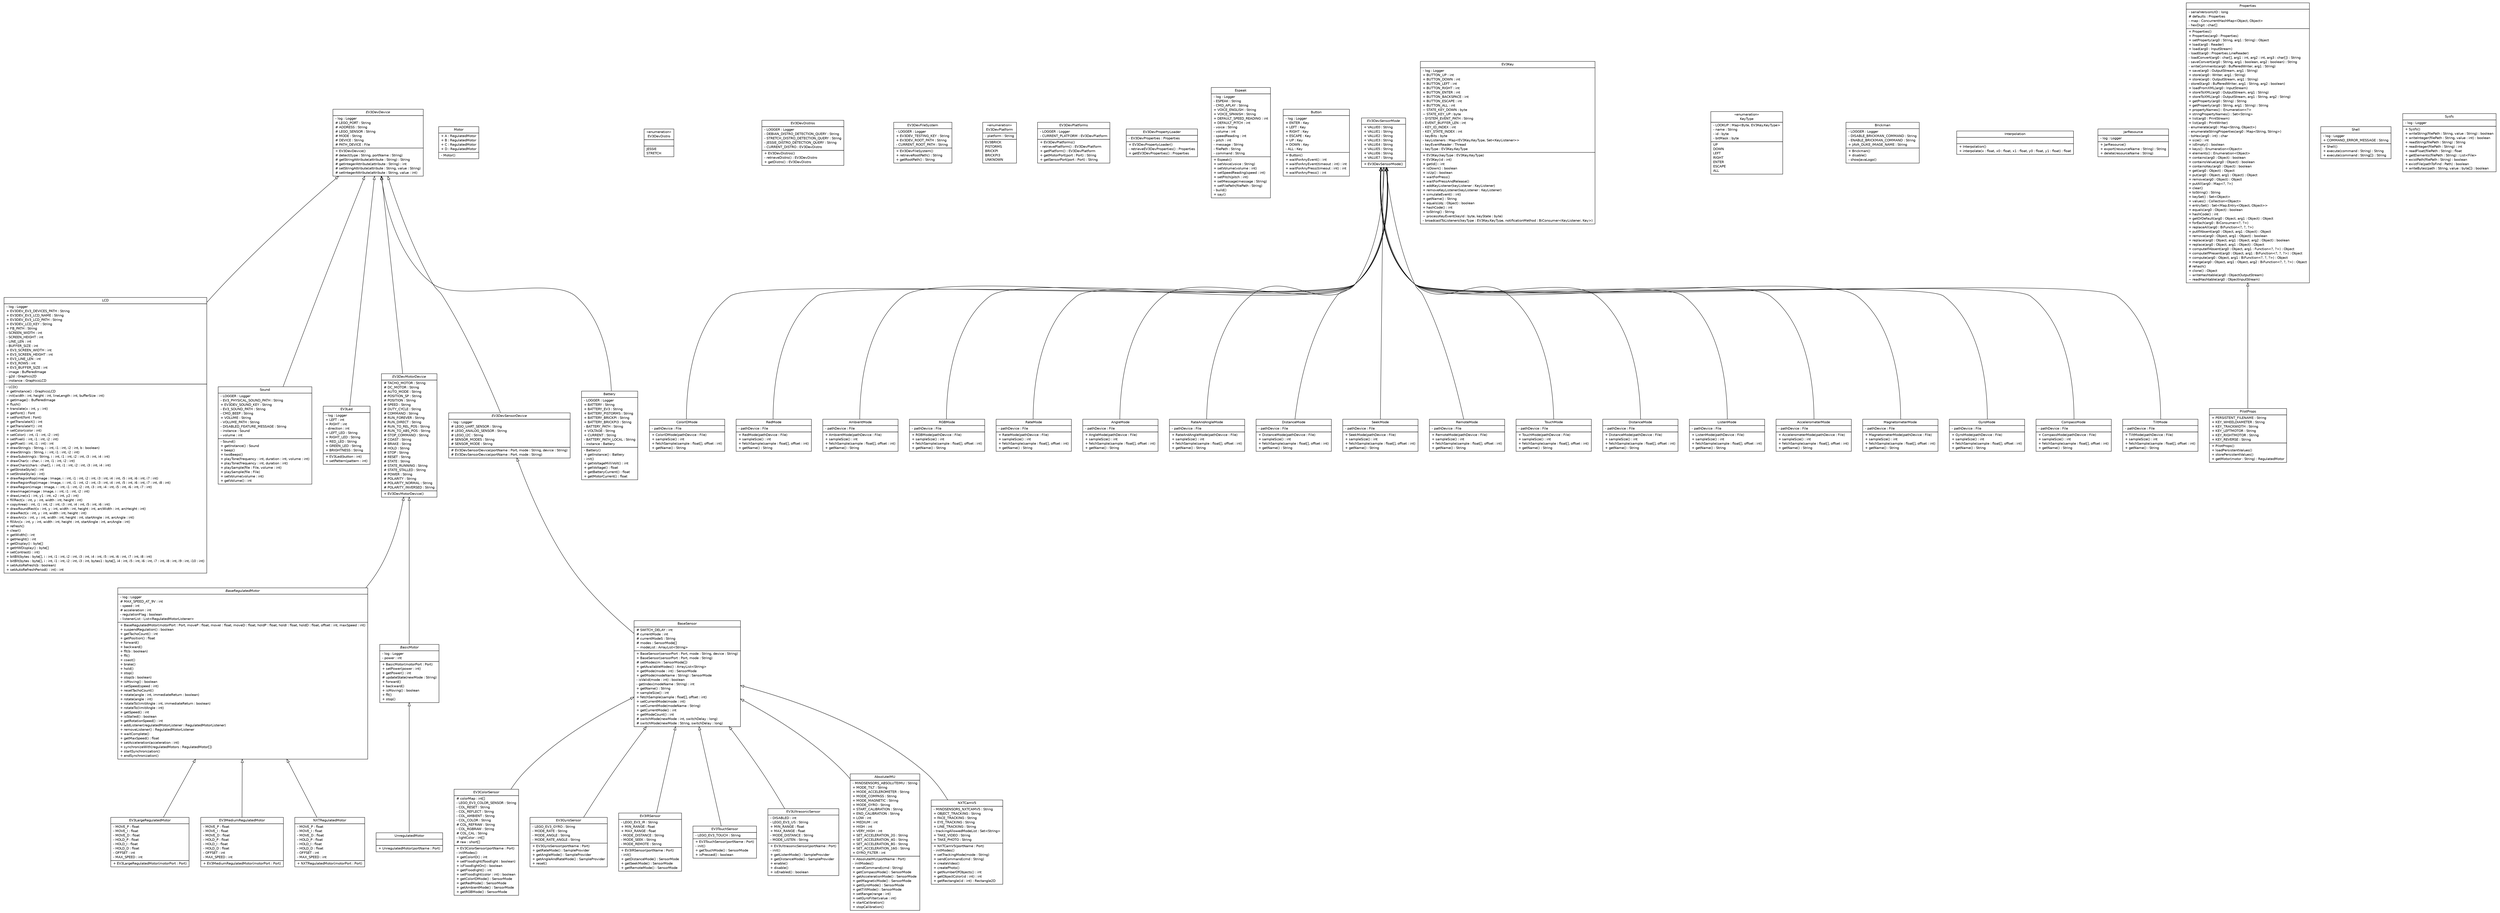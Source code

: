 #!/usr/local/bin/dot
#
# Class diagram 
# Generated by UMLGraph version R5_6-24-gf6e263 (http://www.umlgraph.org/)
#

digraph G {
	edge [fontname="Helvetica",fontsize=10,labelfontname="Helvetica",labelfontsize=10];
	node [fontname="Helvetica",fontsize=10,shape=plaintext];
	nodesep=0.25;
	ranksep=0.5;
	// ev3dev.actuators.LCD
	c0 [label=<<table title="ev3dev.actuators.LCD" border="0" cellborder="1" cellspacing="0" cellpadding="2" port="p">
		<tr><td><table border="0" cellspacing="0" cellpadding="1">
<tr><td align="center" balign="center"> LCD </td></tr>
		</table></td></tr>
		<tr><td><table border="0" cellspacing="0" cellpadding="1">
<tr><td align="left" balign="left"> - log : Logger </td></tr>
<tr><td align="left" balign="left"> + EV3DEV_EV3_DEVICES_PATH : String </td></tr>
<tr><td align="left" balign="left"> + EV3DEV_EV3_LCD_NAME : String </td></tr>
<tr><td align="left" balign="left"> + EV3DEV_EV3_LCD_PATH : String </td></tr>
<tr><td align="left" balign="left"> + EV3DEV_LCD_KEY : String </td></tr>
<tr><td align="left" balign="left"> + FB_PATH : String </td></tr>
<tr><td align="left" balign="left"> - SCREEN_WIDTH : int </td></tr>
<tr><td align="left" balign="left"> - SCREEN_HEIGHT : int </td></tr>
<tr><td align="left" balign="left"> - LINE_LEN : int </td></tr>
<tr><td align="left" balign="left"> - BUFFER_SIZE : int </td></tr>
<tr><td align="left" balign="left"> + EV3_SCREEN_WIDTH : int </td></tr>
<tr><td align="left" balign="left"> + EV3_SCREEN_HEIGHT : int </td></tr>
<tr><td align="left" balign="left"> + EV3_LINE_LEN : int </td></tr>
<tr><td align="left" balign="left"> + EV3_ROWS : int </td></tr>
<tr><td align="left" balign="left"> + EV3_BUFFER_SIZE : int </td></tr>
<tr><td align="left" balign="left"> - image : BufferedImage </td></tr>
<tr><td align="left" balign="left"> - g2d : Graphics2D </td></tr>
<tr><td align="left" balign="left"> - instance : GraphicsLCD </td></tr>
		</table></td></tr>
		<tr><td><table border="0" cellspacing="0" cellpadding="1">
<tr><td align="left" balign="left"> - LCD() </td></tr>
<tr><td align="left" balign="left"> + getInstance() : GraphicsLCD </td></tr>
<tr><td align="left" balign="left"> - init(width : int, height : int, lineLength : int, bufferSize : int) </td></tr>
<tr><td align="left" balign="left"> + getImage() : BufferedImage </td></tr>
<tr><td align="left" balign="left"> + flush() </td></tr>
<tr><td align="left" balign="left"> + translate(x : int, y : int) </td></tr>
<tr><td align="left" balign="left"> + getFont() : Font </td></tr>
<tr><td align="left" balign="left"> + setFont(font : Font) </td></tr>
<tr><td align="left" balign="left"> + getTranslateX() : int </td></tr>
<tr><td align="left" balign="left"> + getTranslateY() : int </td></tr>
<tr><td align="left" balign="left"> + setColor(color : int) </td></tr>
<tr><td align="left" balign="left"> + setColor(i : int, i1 : int, i2 : int) </td></tr>
<tr><td align="left" balign="left"> + setPixel(i : int, i1 : int, i2 : int) </td></tr>
<tr><td align="left" balign="left"> + getPixel(i : int, i1 : int) : int </td></tr>
<tr><td align="left" balign="left"> + drawString(s : String, i : int, i1 : int, i2 : int, b : boolean) </td></tr>
<tr><td align="left" balign="left"> + drawString(s : String, i : int, i1 : int, i2 : int) </td></tr>
<tr><td align="left" balign="left"> + drawSubstring(s : String, i : int, i1 : int, i2 : int, i3 : int, i4 : int) </td></tr>
<tr><td align="left" balign="left"> + drawChar(c : char, i : int, i1 : int, i2 : int) </td></tr>
<tr><td align="left" balign="left"> + drawChars(chars : char[], i : int, i1 : int, i2 : int, i3 : int, i4 : int) </td></tr>
<tr><td align="left" balign="left"> + getStrokeStyle() : int </td></tr>
<tr><td align="left" balign="left"> + setStrokeStyle(i : int) </td></tr>
<tr><td align="left" balign="left"> + drawRegionRop(image : Image, i : int, i1 : int, i2 : int, i3 : int, i4 : int, i5 : int, i6 : int, i7 : int) </td></tr>
<tr><td align="left" balign="left"> + drawRegionRop(image : Image, i : int, i1 : int, i2 : int, i3 : int, i4 : int, i5 : int, i6 : int, i7 : int, i8 : int) </td></tr>
<tr><td align="left" balign="left"> + drawRegion(image : Image, i : int, i1 : int, i2 : int, i3 : int, i4 : int, i5 : int, i6 : int, i7 : int) </td></tr>
<tr><td align="left" balign="left"> + drawImage(image : Image, i : int, i1 : int, i2 : int) </td></tr>
<tr><td align="left" balign="left"> + drawLine(x1 : int, y1 : int, x2 : int, y2 : int) </td></tr>
<tr><td align="left" balign="left"> + fillRect(x : int, y : int, width : int, height : int) </td></tr>
<tr><td align="left" balign="left"> + copyArea(i : int, i1 : int, i2 : int, i3 : int, i4 : int, i5 : int, i6 : int) </td></tr>
<tr><td align="left" balign="left"> + drawRoundRect(x : int, y : int, width : int, height : int, arcWidth : int, arcHeight : int) </td></tr>
<tr><td align="left" balign="left"> + drawRect(x : int, y : int, width : int, height : int) </td></tr>
<tr><td align="left" balign="left"> + drawArc(x : int, y : int, width : int, height : int, startAngle : int, arcAngle : int) </td></tr>
<tr><td align="left" balign="left"> + fillArc(x : int, y : int, width : int, height : int, startAngle : int, arcAngle : int) </td></tr>
<tr><td align="left" balign="left"> + refresh() </td></tr>
<tr><td align="left" balign="left"> + clear() </td></tr>
<tr><td align="left" balign="left"> + getWidth() : int </td></tr>
<tr><td align="left" balign="left"> + getHeight() : int </td></tr>
<tr><td align="left" balign="left"> + getDisplay() : byte[] </td></tr>
<tr><td align="left" balign="left"> + getHWDisplay() : byte[] </td></tr>
<tr><td align="left" balign="left"> + setContrast(i : int) </td></tr>
<tr><td align="left" balign="left"> + bitBlt(bytes : byte[], i : int, i1 : int, i2 : int, i3 : int, i4 : int, i5 : int, i6 : int, i7 : int, i8 : int) </td></tr>
<tr><td align="left" balign="left"> + bitBlt(bytes : byte[], i : int, i1 : int, i2 : int, i3 : int, bytes1 : byte[], i4 : int, i5 : int, i6 : int, i7 : int, i8 : int, i9 : int, i10 : int) </td></tr>
<tr><td align="left" balign="left"> + setAutoRefresh(b : boolean) </td></tr>
<tr><td align="left" balign="left"> + setAutoRefreshPeriod(i : int) : int </td></tr>
		</table></td></tr>
		</table>>, URL="null", fontname="Helvetica", fontcolor="black", fontsize=10.0];
	// ev3dev.actuators.Sound
	c1 [label=<<table title="ev3dev.actuators.Sound" border="0" cellborder="1" cellspacing="0" cellpadding="2" port="p">
		<tr><td><table border="0" cellspacing="0" cellpadding="1">
<tr><td align="center" balign="center"> Sound </td></tr>
		</table></td></tr>
		<tr><td><table border="0" cellspacing="0" cellpadding="1">
<tr><td align="left" balign="left"> - LOGGER : Logger </td></tr>
<tr><td align="left" balign="left"> - EV3_PHYSICAL_SOUND_PATH : String </td></tr>
<tr><td align="left" balign="left"> + EV3DEV_SOUND_KEY : String </td></tr>
<tr><td align="left" balign="left"> - EV3_SOUND_PATH : String </td></tr>
<tr><td align="left" balign="left"> - CMD_BEEP : String </td></tr>
<tr><td align="left" balign="left"> + VOLUME : String </td></tr>
<tr><td align="left" balign="left"> - VOLUME_PATH : String </td></tr>
<tr><td align="left" balign="left"> - DISABLED_FEATURE_MESSAGE : String </td></tr>
<tr><td align="left" balign="left"> - instance : Sound </td></tr>
<tr><td align="left" balign="left"> - volume : int </td></tr>
		</table></td></tr>
		<tr><td><table border="0" cellspacing="0" cellpadding="1">
<tr><td align="left" balign="left"> - Sound() </td></tr>
<tr><td align="left" balign="left"> + getInstance() : Sound </td></tr>
<tr><td align="left" balign="left"> + beep() </td></tr>
<tr><td align="left" balign="left"> + twoBeeps() </td></tr>
<tr><td align="left" balign="left"> + playTone(frequency : int, duration : int, volume : int) </td></tr>
<tr><td align="left" balign="left"> + playTone(frequency : int, duration : int) </td></tr>
<tr><td align="left" balign="left"> + playSample(file : File, volume : int) </td></tr>
<tr><td align="left" balign="left"> + playSample(file : File) </td></tr>
<tr><td align="left" balign="left"> + setVolume(volume : int) </td></tr>
<tr><td align="left" balign="left"> + getVolume() : int </td></tr>
		</table></td></tr>
		</table>>, URL="null", fontname="Helvetica", fontcolor="black", fontsize=10.0];
	// ev3dev.actuators.ev3.EV3Led
	c2 [label=<<table title="ev3dev.actuators.ev3.EV3Led" border="0" cellborder="1" cellspacing="0" cellpadding="2" port="p">
		<tr><td><table border="0" cellspacing="0" cellpadding="1">
<tr><td align="center" balign="center"> EV3Led </td></tr>
		</table></td></tr>
		<tr><td><table border="0" cellspacing="0" cellpadding="1">
<tr><td align="left" balign="left"> - log : Logger </td></tr>
<tr><td align="left" balign="left"> + LEFT : int </td></tr>
<tr><td align="left" balign="left"> + RIGHT : int </td></tr>
<tr><td align="left" balign="left"> - direction : int </td></tr>
<tr><td align="left" balign="left"> + LEFT_LED : String </td></tr>
<tr><td align="left" balign="left"> + RIGHT_LED : String </td></tr>
<tr><td align="left" balign="left"> + RED_LED : String </td></tr>
<tr><td align="left" balign="left"> + GREEN_LED : String </td></tr>
<tr><td align="left" balign="left"> + BRIGHTNESS : String </td></tr>
		</table></td></tr>
		<tr><td><table border="0" cellspacing="0" cellpadding="1">
<tr><td align="left" balign="left"> + EV3Led(button : int) </td></tr>
<tr><td align="left" balign="left"> + setPattern(pattern : int) </td></tr>
		</table></td></tr>
		</table>>, URL="null", fontname="Helvetica", fontcolor="black", fontsize=10.0];
	// ev3dev.actuators.lego.motors.BaseRegulatedMotor
	c3 [label=<<table title="ev3dev.actuators.lego.motors.BaseRegulatedMotor" border="0" cellborder="1" cellspacing="0" cellpadding="2" port="p">
		<tr><td><table border="0" cellspacing="0" cellpadding="1">
<tr><td align="center" balign="center"><font face="Helvetica-Oblique"> BaseRegulatedMotor </font></td></tr>
		</table></td></tr>
		<tr><td><table border="0" cellspacing="0" cellpadding="1">
<tr><td align="left" balign="left"> - log : Logger </td></tr>
<tr><td align="left" balign="left"> # MAX_SPEED_AT_9V : int </td></tr>
<tr><td align="left" balign="left"> - speed : int </td></tr>
<tr><td align="left" balign="left"> # acceleration : int </td></tr>
<tr><td align="left" balign="left"> - regulationFlag : boolean </td></tr>
<tr><td align="left" balign="left"> - listenerList : List&lt;RegulatedMotorListener&gt; </td></tr>
		</table></td></tr>
		<tr><td><table border="0" cellspacing="0" cellpadding="1">
<tr><td align="left" balign="left"> + BaseRegulatedMotor(motorPort : Port, moveP : float, moveI : float, moveD : float, holdP : float, holdI : float, holdD : float, offset : int, maxSpeed : int) </td></tr>
<tr><td align="left" balign="left"> + suspendRegulation() : boolean </td></tr>
<tr><td align="left" balign="left"> + getTachoCount() : int </td></tr>
<tr><td align="left" balign="left"> + getPosition() : float </td></tr>
<tr><td align="left" balign="left"> + forward() </td></tr>
<tr><td align="left" balign="left"> + backward() </td></tr>
<tr><td align="left" balign="left"> + flt(b : boolean) </td></tr>
<tr><td align="left" balign="left"> + flt() </td></tr>
<tr><td align="left" balign="left"> + coast() </td></tr>
<tr><td align="left" balign="left"> + brake() </td></tr>
<tr><td align="left" balign="left"> + hold() </td></tr>
<tr><td align="left" balign="left"> + stop() </td></tr>
<tr><td align="left" balign="left"> + stop(b : boolean) </td></tr>
<tr><td align="left" balign="left"> + isMoving() : boolean </td></tr>
<tr><td align="left" balign="left"> + setSpeed(speed : int) </td></tr>
<tr><td align="left" balign="left"> + resetTachoCount() </td></tr>
<tr><td align="left" balign="left"> + rotate(angle : int, immediateReturn : boolean) </td></tr>
<tr><td align="left" balign="left"> + rotate(angle : int) </td></tr>
<tr><td align="left" balign="left"> + rotateTo(limitAngle : int, immediateReturn : boolean) </td></tr>
<tr><td align="left" balign="left"> + rotateTo(limitAngle : int) </td></tr>
<tr><td align="left" balign="left"> + getSpeed() : int </td></tr>
<tr><td align="left" balign="left"> + isStalled() : boolean </td></tr>
<tr><td align="left" balign="left"> + getRotationSpeed() : int </td></tr>
<tr><td align="left" balign="left"> + addListener(regulatedMotorListener : RegulatedMotorListener) </td></tr>
<tr><td align="left" balign="left"> + removeListener() : RegulatedMotorListener </td></tr>
<tr><td align="left" balign="left"> + waitComplete() </td></tr>
<tr><td align="left" balign="left"> + getMaxSpeed() : float </td></tr>
<tr><td align="left" balign="left"> + setAcceleration(acceleration : int) </td></tr>
<tr><td align="left" balign="left"> + synchronizeWith(regulatedMotors : RegulatedMotor[]) </td></tr>
<tr><td align="left" balign="left"> + startSynchronization() </td></tr>
<tr><td align="left" balign="left"> + endSynchronization() </td></tr>
		</table></td></tr>
		</table>>, URL="null", fontname="Helvetica", fontcolor="black", fontsize=10.0];
	// ev3dev.actuators.lego.motors.BasicMotor
	c4 [label=<<table title="ev3dev.actuators.lego.motors.BasicMotor" border="0" cellborder="1" cellspacing="0" cellpadding="2" port="p">
		<tr><td><table border="0" cellspacing="0" cellpadding="1">
<tr><td align="center" balign="center"><font face="Helvetica-Oblique"> BasicMotor </font></td></tr>
		</table></td></tr>
		<tr><td><table border="0" cellspacing="0" cellpadding="1">
<tr><td align="left" balign="left"> - log : Logger </td></tr>
<tr><td align="left" balign="left"> - power : int </td></tr>
		</table></td></tr>
		<tr><td><table border="0" cellspacing="0" cellpadding="1">
<tr><td align="left" balign="left"> + BasicMotor(motorPort : Port) </td></tr>
<tr><td align="left" balign="left"> + setPower(power : int) </td></tr>
<tr><td align="left" balign="left"> + getPower() : int </td></tr>
<tr><td align="left" balign="left"> # updateState(newMode : String) </td></tr>
<tr><td align="left" balign="left"> + forward() </td></tr>
<tr><td align="left" balign="left"> + backward() </td></tr>
<tr><td align="left" balign="left"> + isMoving() : boolean </td></tr>
<tr><td align="left" balign="left"> + flt() </td></tr>
<tr><td align="left" balign="left"> + stop() </td></tr>
		</table></td></tr>
		</table>>, URL="null", fontname="Helvetica", fontcolor="black", fontsize=10.0];
	// ev3dev.actuators.lego.motors.EV3LargeRegulatedMotor
	c5 [label=<<table title="ev3dev.actuators.lego.motors.EV3LargeRegulatedMotor" border="0" cellborder="1" cellspacing="0" cellpadding="2" port="p">
		<tr><td><table border="0" cellspacing="0" cellpadding="1">
<tr><td align="center" balign="center"> EV3LargeRegulatedMotor </td></tr>
		</table></td></tr>
		<tr><td><table border="0" cellspacing="0" cellpadding="1">
<tr><td align="left" balign="left"> - MOVE_P : float </td></tr>
<tr><td align="left" balign="left"> - MOVE_I : float </td></tr>
<tr><td align="left" balign="left"> - MOVE_D : float </td></tr>
<tr><td align="left" balign="left"> - HOLD_P : float </td></tr>
<tr><td align="left" balign="left"> - HOLD_I : float </td></tr>
<tr><td align="left" balign="left"> - HOLD_D : float </td></tr>
<tr><td align="left" balign="left"> - OFFSET : int </td></tr>
<tr><td align="left" balign="left"> - MAX_SPEED : int </td></tr>
		</table></td></tr>
		<tr><td><table border="0" cellspacing="0" cellpadding="1">
<tr><td align="left" balign="left"> + EV3LargeRegulatedMotor(motorPort : Port) </td></tr>
		</table></td></tr>
		</table>>, URL="null", fontname="Helvetica", fontcolor="black", fontsize=10.0];
	// ev3dev.actuators.lego.motors.EV3MediumRegulatedMotor
	c6 [label=<<table title="ev3dev.actuators.lego.motors.EV3MediumRegulatedMotor" border="0" cellborder="1" cellspacing="0" cellpadding="2" port="p">
		<tr><td><table border="0" cellspacing="0" cellpadding="1">
<tr><td align="center" balign="center"> EV3MediumRegulatedMotor </td></tr>
		</table></td></tr>
		<tr><td><table border="0" cellspacing="0" cellpadding="1">
<tr><td align="left" balign="left"> - MOVE_P : float </td></tr>
<tr><td align="left" balign="left"> - MOVE_I : float </td></tr>
<tr><td align="left" balign="left"> - MOVE_D : float </td></tr>
<tr><td align="left" balign="left"> - HOLD_P : float </td></tr>
<tr><td align="left" balign="left"> - HOLD_I : float </td></tr>
<tr><td align="left" balign="left"> - HOLD_D : float </td></tr>
<tr><td align="left" balign="left"> - OFFSET : int </td></tr>
<tr><td align="left" balign="left"> - MAX_SPEED : int </td></tr>
		</table></td></tr>
		<tr><td><table border="0" cellspacing="0" cellpadding="1">
<tr><td align="left" balign="left"> + EV3MediumRegulatedMotor(motorPort : Port) </td></tr>
		</table></td></tr>
		</table>>, URL="null", fontname="Helvetica", fontcolor="black", fontsize=10.0];
	// ev3dev.actuators.lego.motors.Motor
	c7 [label=<<table title="ev3dev.actuators.lego.motors.Motor" border="0" cellborder="1" cellspacing="0" cellpadding="2" port="p">
		<tr><td><table border="0" cellspacing="0" cellpadding="1">
<tr><td align="center" balign="center"> Motor </td></tr>
		</table></td></tr>
		<tr><td><table border="0" cellspacing="0" cellpadding="1">
<tr><td align="left" balign="left"> + A : RegulatedMotor </td></tr>
<tr><td align="left" balign="left"> + B : RegulatedMotor </td></tr>
<tr><td align="left" balign="left"> + C : RegulatedMotor </td></tr>
<tr><td align="left" balign="left"> + D : RegulatedMotor </td></tr>
		</table></td></tr>
		<tr><td><table border="0" cellspacing="0" cellpadding="1">
<tr><td align="left" balign="left"> - Motor() </td></tr>
		</table></td></tr>
		</table>>, URL="null", fontname="Helvetica", fontcolor="black", fontsize=10.0];
	// ev3dev.actuators.lego.motors.NXTRegulatedMotor
	c8 [label=<<table title="ev3dev.actuators.lego.motors.NXTRegulatedMotor" border="0" cellborder="1" cellspacing="0" cellpadding="2" port="p">
		<tr><td><table border="0" cellspacing="0" cellpadding="1">
<tr><td align="center" balign="center"> NXTRegulatedMotor </td></tr>
		</table></td></tr>
		<tr><td><table border="0" cellspacing="0" cellpadding="1">
<tr><td align="left" balign="left"> - MOVE_P : float </td></tr>
<tr><td align="left" balign="left"> - MOVE_I : float </td></tr>
<tr><td align="left" balign="left"> - MOVE_D : float </td></tr>
<tr><td align="left" balign="left"> - HOLD_P : float </td></tr>
<tr><td align="left" balign="left"> - HOLD_I : float </td></tr>
<tr><td align="left" balign="left"> - HOLD_D : float </td></tr>
<tr><td align="left" balign="left"> - OFFSET : int </td></tr>
<tr><td align="left" balign="left"> - MAX_SPEED : int </td></tr>
		</table></td></tr>
		<tr><td><table border="0" cellspacing="0" cellpadding="1">
<tr><td align="left" balign="left"> + NXTRegulatedMotor(motorPort : Port) </td></tr>
		</table></td></tr>
		</table>>, URL="null", fontname="Helvetica", fontcolor="black", fontsize=10.0];
	// ev3dev.actuators.lego.motors.UnregulatedMotor
	c9 [label=<<table title="ev3dev.actuators.lego.motors.UnregulatedMotor" border="0" cellborder="1" cellspacing="0" cellpadding="2" port="p">
		<tr><td><table border="0" cellspacing="0" cellpadding="1">
<tr><td align="center" balign="center"> UnregulatedMotor </td></tr>
		</table></td></tr>
		<tr><td><table border="0" cellspacing="0" cellpadding="1">
<tr><td align="left" balign="left">  </td></tr>
		</table></td></tr>
		<tr><td><table border="0" cellspacing="0" cellpadding="1">
<tr><td align="left" balign="left"> + UnregulatedMotor(portName : Port) </td></tr>
		</table></td></tr>
		</table>>, URL="null", fontname="Helvetica", fontcolor="black", fontsize=10.0];
	// ev3dev.hardware.EV3DevDevice
	c10 [label=<<table title="ev3dev.hardware.EV3DevDevice" border="0" cellborder="1" cellspacing="0" cellpadding="2" port="p">
		<tr><td><table border="0" cellspacing="0" cellpadding="1">
<tr><td align="center" balign="center"><font face="Helvetica-Oblique"> EV3DevDevice </font></td></tr>
		</table></td></tr>
		<tr><td><table border="0" cellspacing="0" cellpadding="1">
<tr><td align="left" balign="left"> - log : Logger </td></tr>
<tr><td align="left" balign="left"> # LEGO_PORT : String </td></tr>
<tr><td align="left" balign="left"> # ADDRESS : String </td></tr>
<tr><td align="left" balign="left"> # LEGO_SENSOR : String </td></tr>
<tr><td align="left" balign="left"> # MODE : String </td></tr>
<tr><td align="left" balign="left"> # DEVICE : String </td></tr>
<tr><td align="left" balign="left"> # PATH_DEVICE : File </td></tr>
		</table></td></tr>
		<tr><td><table border="0" cellspacing="0" cellpadding="1">
<tr><td align="left" balign="left"> + EV3DevDevice() </td></tr>
<tr><td align="left" balign="left"> # detect(type : String, portName : String) </td></tr>
<tr><td align="left" balign="left"> # getStringAttribute(attribute : String) : String </td></tr>
<tr><td align="left" balign="left"> # getIntegerAttribute(attribute : String) : int </td></tr>
<tr><td align="left" balign="left"> # setStringAttribute(attribute : String, value : String) </td></tr>
<tr><td align="left" balign="left"> # setIntegerAttribute(attribute : String, value : int) </td></tr>
		</table></td></tr>
		</table>>, URL="null", fontname="Helvetica", fontcolor="black", fontsize=10.0];
	// ev3dev.hardware.EV3DevDistro
	c11 [label=<<table title="ev3dev.hardware.EV3DevDistro" border="0" cellborder="1" cellspacing="0" cellpadding="2" port="p">
		<tr><td><table border="0" cellspacing="0" cellpadding="1">
<tr><td align="center" balign="center"> &#171;enumeration&#187; </td></tr>
<tr><td align="center" balign="center"> EV3DevDistro </td></tr>
		</table></td></tr>
		<tr><td><table border="0" cellspacing="0" cellpadding="1">
<tr><td align="left" balign="left">  </td></tr>
		</table></td></tr>
		<tr><td><table border="0" cellspacing="0" cellpadding="1">
<tr><td align="left" balign="left"> JESSIE </td></tr>
<tr><td align="left" balign="left"> STRETCH </td></tr>
		</table></td></tr>
		</table>>, URL="null", fontname="Helvetica", fontcolor="black", fontsize=10.0];
	// ev3dev.hardware.EV3DevDistros
	c12 [label=<<table title="ev3dev.hardware.EV3DevDistros" border="0" cellborder="1" cellspacing="0" cellpadding="2" port="p">
		<tr><td><table border="0" cellspacing="0" cellpadding="1">
<tr><td align="center" balign="center"> EV3DevDistros </td></tr>
		</table></td></tr>
		<tr><td><table border="0" cellspacing="0" cellpadding="1">
<tr><td align="left" balign="left"> - LOGGER : Logger </td></tr>
<tr><td align="left" balign="left"> - DEBIAN_DISTRO_DETECTION_QUERY : String </td></tr>
<tr><td align="left" balign="left"> - STRETCH_DISTRO_DETECTION_QUERY : String </td></tr>
<tr><td align="left" balign="left"> - JESSIE_DISTRO_DETECTION_QUERY : String </td></tr>
<tr><td align="left" balign="left"> - CURRENT_DISTRO : EV3DevDistro </td></tr>
		</table></td></tr>
		<tr><td><table border="0" cellspacing="0" cellpadding="1">
<tr><td align="left" balign="left"> + EV3DevDistros() </td></tr>
<tr><td align="left" balign="left"> - retrieveDistro() : EV3DevDistro </td></tr>
<tr><td align="left" balign="left"> + getDistro() : EV3DevDistro </td></tr>
		</table></td></tr>
		</table>>, URL="null", fontname="Helvetica", fontcolor="black", fontsize=10.0];
	// ev3dev.hardware.EV3DevFileSystem
	c13 [label=<<table title="ev3dev.hardware.EV3DevFileSystem" border="0" cellborder="1" cellspacing="0" cellpadding="2" port="p">
		<tr><td><table border="0" cellspacing="0" cellpadding="1">
<tr><td align="center" balign="center"> EV3DevFileSystem </td></tr>
		</table></td></tr>
		<tr><td><table border="0" cellspacing="0" cellpadding="1">
<tr><td align="left" balign="left"> - LOGGER : Logger </td></tr>
<tr><td align="left" balign="left"> + EV3DEV_TESTING_KEY : String </td></tr>
<tr><td align="left" balign="left"> + EV3DEV_ROOT_PATH : String </td></tr>
<tr><td align="left" balign="left"> - CURRENT_ROOT_PATH : String </td></tr>
		</table></td></tr>
		<tr><td><table border="0" cellspacing="0" cellpadding="1">
<tr><td align="left" balign="left"> + EV3DevFileSystem() </td></tr>
<tr><td align="left" balign="left"> + retrieveRootPath() : String </td></tr>
<tr><td align="left" balign="left"> + getRootPath() : String </td></tr>
		</table></td></tr>
		</table>>, URL="null", fontname="Helvetica", fontcolor="black", fontsize=10.0];
	// ev3dev.hardware.EV3DevMotorDevice
	c14 [label=<<table title="ev3dev.hardware.EV3DevMotorDevice" border="0" cellborder="1" cellspacing="0" cellpadding="2" port="p">
		<tr><td><table border="0" cellspacing="0" cellpadding="1">
<tr><td align="center" balign="center"><font face="Helvetica-Oblique"> EV3DevMotorDevice </font></td></tr>
		</table></td></tr>
		<tr><td><table border="0" cellspacing="0" cellpadding="1">
<tr><td align="left" balign="left"> # TACHO_MOTOR : String </td></tr>
<tr><td align="left" balign="left"> # DC_MOTOR : String </td></tr>
<tr><td align="left" balign="left"> # AUTO_MODE : String </td></tr>
<tr><td align="left" balign="left"> # POSITION_SP : String </td></tr>
<tr><td align="left" balign="left"> # POSITION : String </td></tr>
<tr><td align="left" balign="left"> # SPEED : String </td></tr>
<tr><td align="left" balign="left"> # DUTY_CYCLE : String </td></tr>
<tr><td align="left" balign="left"> # COMMAND : String </td></tr>
<tr><td align="left" balign="left"> # RUN_FOREVER : String </td></tr>
<tr><td align="left" balign="left"> # RUN_DIRECT : String </td></tr>
<tr><td align="left" balign="left"> # RUN_TO_REL_POS : String </td></tr>
<tr><td align="left" balign="left"> # RUN_TO_ABS_POS : String </td></tr>
<tr><td align="left" balign="left"> # STOP_COMMAND : String </td></tr>
<tr><td align="left" balign="left"> # COAST : String </td></tr>
<tr><td align="left" balign="left"> # BRAKE : String </td></tr>
<tr><td align="left" balign="left"> # HOLD : String </td></tr>
<tr><td align="left" balign="left"> # STOP : String </td></tr>
<tr><td align="left" balign="left"> # RESET : String </td></tr>
<tr><td align="left" balign="left"> # STATE : String </td></tr>
<tr><td align="left" balign="left"> # STATE_RUNNING : String </td></tr>
<tr><td align="left" balign="left"> # STATE_STALLED : String </td></tr>
<tr><td align="left" balign="left"> # POWER : String </td></tr>
<tr><td align="left" balign="left"> # POLARITY : String </td></tr>
<tr><td align="left" balign="left"> # POLARITY_NORMAL : String </td></tr>
<tr><td align="left" balign="left"> # POLARITY_INVERSED : String </td></tr>
		</table></td></tr>
		<tr><td><table border="0" cellspacing="0" cellpadding="1">
<tr><td align="left" balign="left"> + EV3DevMotorDevice() </td></tr>
		</table></td></tr>
		</table>>, URL="null", fontname="Helvetica", fontcolor="black", fontsize=10.0];
	// ev3dev.hardware.EV3DevPlatform
	c15 [label=<<table title="ev3dev.hardware.EV3DevPlatform" border="0" cellborder="1" cellspacing="0" cellpadding="2" port="p">
		<tr><td><table border="0" cellspacing="0" cellpadding="1">
<tr><td align="center" balign="center"> &#171;enumeration&#187; </td></tr>
<tr><td align="center" balign="center"> EV3DevPlatform </td></tr>
		</table></td></tr>
		<tr><td><table border="0" cellspacing="0" cellpadding="1">
<tr><td align="left" balign="left"> - platform : String </td></tr>
		</table></td></tr>
		<tr><td><table border="0" cellspacing="0" cellpadding="1">
<tr><td align="left" balign="left"> EV3BRICK </td></tr>
<tr><td align="left" balign="left"> PISTORMS </td></tr>
<tr><td align="left" balign="left"> BRICKPI </td></tr>
<tr><td align="left" balign="left"> BRICKPI3 </td></tr>
<tr><td align="left" balign="left"> UNKNOWN </td></tr>
		</table></td></tr>
		</table>>, URL="null", fontname="Helvetica", fontcolor="black", fontsize=10.0];
	// ev3dev.hardware.EV3DevPlatforms
	c16 [label=<<table title="ev3dev.hardware.EV3DevPlatforms" border="0" cellborder="1" cellspacing="0" cellpadding="2" port="p">
		<tr><td><table border="0" cellspacing="0" cellpadding="1">
<tr><td align="center" balign="center"> EV3DevPlatforms </td></tr>
		</table></td></tr>
		<tr><td><table border="0" cellspacing="0" cellpadding="1">
<tr><td align="left" balign="left"> - LOGGER : Logger </td></tr>
<tr><td align="left" balign="left"> - CURRENT_PLATFORM : EV3DevPlatform </td></tr>
		</table></td></tr>
		<tr><td><table border="0" cellspacing="0" cellpadding="1">
<tr><td align="left" balign="left"> + EV3DevPlatforms() </td></tr>
<tr><td align="left" balign="left"> - retrievePlatform() : EV3DevPlatform </td></tr>
<tr><td align="left" balign="left"> + getPlatform() : EV3DevPlatform </td></tr>
<tr><td align="left" balign="left"> + getMotorPort(port : Port) : String </td></tr>
<tr><td align="left" balign="left"> + getSensorPort(port : Port) : String </td></tr>
		</table></td></tr>
		</table>>, URL="null", fontname="Helvetica", fontcolor="black", fontsize=10.0];
	// ev3dev.hardware.EV3DevPropertyLoader
	c17 [label=<<table title="ev3dev.hardware.EV3DevPropertyLoader" border="0" cellborder="1" cellspacing="0" cellpadding="2" port="p">
		<tr><td><table border="0" cellspacing="0" cellpadding="1">
<tr><td align="center" balign="center"> EV3DevPropertyLoader </td></tr>
		</table></td></tr>
		<tr><td><table border="0" cellspacing="0" cellpadding="1">
<tr><td align="left" balign="left"> - EV3DevProperties : Properties </td></tr>
		</table></td></tr>
		<tr><td><table border="0" cellspacing="0" cellpadding="1">
<tr><td align="left" balign="left"> + EV3DevPropertyLoader() </td></tr>
<tr><td align="left" balign="left"> - retrieveEV3DevProperties() : Properties </td></tr>
<tr><td align="left" balign="left"> + getEV3DevProperties() : Properties </td></tr>
		</table></td></tr>
		</table>>, URL="null", fontname="Helvetica", fontcolor="black", fontsize=10.0];
	// ev3dev.hardware.EV3DevSensorDevice
	c18 [label=<<table title="ev3dev.hardware.EV3DevSensorDevice" border="0" cellborder="1" cellspacing="0" cellpadding="2" port="p">
		<tr><td><table border="0" cellspacing="0" cellpadding="1">
<tr><td align="center" balign="center"><font face="Helvetica-Oblique"> EV3DevSensorDevice </font></td></tr>
		</table></td></tr>
		<tr><td><table border="0" cellspacing="0" cellpadding="1">
<tr><td align="left" balign="left"> - log : Logger </td></tr>
<tr><td align="left" balign="left"> # LEGO_UART_SENSOR : String </td></tr>
<tr><td align="left" balign="left"> # LEGO_ANALOG_SENSOR : String </td></tr>
<tr><td align="left" balign="left"> # LEGO_I2C : String </td></tr>
<tr><td align="left" balign="left"> # SENSOR_MODES : String </td></tr>
<tr><td align="left" balign="left"> # SENSOR_MODE : String </td></tr>
		</table></td></tr>
		<tr><td><table border="0" cellspacing="0" cellpadding="1">
<tr><td align="left" balign="left"> # EV3DevSensorDevice(portName : Port, mode : String, device : String) </td></tr>
<tr><td align="left" balign="left"> # EV3DevSensorDevice(portName : Port, mode : String) </td></tr>
		</table></td></tr>
		</table>>, URL="null", fontname="Helvetica", fontcolor="black", fontsize=10.0];
	// ev3dev.robotics.tts.Espeak
	c19 [label=<<table title="ev3dev.robotics.tts.Espeak" border="0" cellborder="1" cellspacing="0" cellpadding="2" port="p">
		<tr><td><table border="0" cellspacing="0" cellpadding="1">
<tr><td align="center" balign="center"> Espeak </td></tr>
		</table></td></tr>
		<tr><td><table border="0" cellspacing="0" cellpadding="1">
<tr><td align="left" balign="left"> - log : Logger </td></tr>
<tr><td align="left" balign="left"> - ESPEAK : String </td></tr>
<tr><td align="left" balign="left"> - CMD_APLAY : String </td></tr>
<tr><td align="left" balign="left"> + VOICE_ENGLISH : String </td></tr>
<tr><td align="left" balign="left"> + VOICE_SPANISH : String </td></tr>
<tr><td align="left" balign="left"> + DEFAULT_SPEED_READING : int </td></tr>
<tr><td align="left" balign="left"> + DEFAULT_PITCH : int </td></tr>
<tr><td align="left" balign="left"> - voice : String </td></tr>
<tr><td align="left" balign="left"> - volume : int </td></tr>
<tr><td align="left" balign="left"> - speedReading : int </td></tr>
<tr><td align="left" balign="left"> - pitch : int </td></tr>
<tr><td align="left" balign="left"> - message : String </td></tr>
<tr><td align="left" balign="left"> - filePath : String </td></tr>
<tr><td align="left" balign="left"> - command : String </td></tr>
		</table></td></tr>
		<tr><td><table border="0" cellspacing="0" cellpadding="1">
<tr><td align="left" balign="left"> + Espeak() </td></tr>
<tr><td align="left" balign="left"> + setVoice(voice : String) </td></tr>
<tr><td align="left" balign="left"> + setVolume(volume : int) </td></tr>
<tr><td align="left" balign="left"> + setSpeedReading(speed : int) </td></tr>
<tr><td align="left" balign="left"> + setPitch(pitch : int) </td></tr>
<tr><td align="left" balign="left"> + setMessage(message : String) </td></tr>
<tr><td align="left" balign="left"> + setFilePath(filePath : String) </td></tr>
<tr><td align="left" balign="left"> - build() </td></tr>
<tr><td align="left" balign="left"> + say() </td></tr>
		</table></td></tr>
		</table>>, URL="null", fontname="Helvetica", fontcolor="black", fontsize=10.0];
	// ev3dev.sensors.BaseSensor
	c20 [label=<<table title="ev3dev.sensors.BaseSensor" border="0" cellborder="1" cellspacing="0" cellpadding="2" port="p">
		<tr><td><table border="0" cellspacing="0" cellpadding="1">
<tr><td align="center" balign="center"> BaseSensor </td></tr>
		</table></td></tr>
		<tr><td><table border="0" cellspacing="0" cellpadding="1">
<tr><td align="left" balign="left"> # SWITCH_DELAY : int </td></tr>
<tr><td align="left" balign="left"> # currentMode : int </td></tr>
<tr><td align="left" balign="left"> # currentModeS : String </td></tr>
<tr><td align="left" balign="left"> # modes : SensorMode[] </td></tr>
<tr><td align="left" balign="left"> ~ modeList : ArrayList&lt;String&gt; </td></tr>
		</table></td></tr>
		<tr><td><table border="0" cellspacing="0" cellpadding="1">
<tr><td align="left" balign="left"> + BaseSensor(sensorPort : Port, mode : String, device : String) </td></tr>
<tr><td align="left" balign="left"> + BaseSensor(sensorPort : Port, mode : String) </td></tr>
<tr><td align="left" balign="left"> # setModes(m : SensorMode[]) </td></tr>
<tr><td align="left" balign="left"> + getAvailableModes() : ArrayList&lt;String&gt; </td></tr>
<tr><td align="left" balign="left"> + getMode(mode : int) : SensorMode </td></tr>
<tr><td align="left" balign="left"> + getMode(modeName : String) : SensorMode </td></tr>
<tr><td align="left" balign="left"> - isValid(mode : int) : boolean </td></tr>
<tr><td align="left" balign="left"> - getIndex(modeName : String) : int </td></tr>
<tr><td align="left" balign="left"> + getName() : String </td></tr>
<tr><td align="left" balign="left"> + sampleSize() : int </td></tr>
<tr><td align="left" balign="left"> + fetchSample(sample : float[], offset : int) </td></tr>
<tr><td align="left" balign="left"> + setCurrentMode(mode : int) </td></tr>
<tr><td align="left" balign="left"> + setCurrentMode(modeName : String) </td></tr>
<tr><td align="left" balign="left"> + getCurrentMode() : int </td></tr>
<tr><td align="left" balign="left"> + getModeCount() : int </td></tr>
<tr><td align="left" balign="left"> # switchMode(newMode : int, switchDelay : long) </td></tr>
<tr><td align="left" balign="left"> # switchMode(newMode : String, switchDelay : long) </td></tr>
		</table></td></tr>
		</table>>, URL="null", fontname="Helvetica", fontcolor="black", fontsize=10.0];
	// ev3dev.sensors.Battery
	c21 [label=<<table title="ev3dev.sensors.Battery" border="0" cellborder="1" cellspacing="0" cellpadding="2" port="p">
		<tr><td><table border="0" cellspacing="0" cellpadding="1">
<tr><td align="center" balign="center"> Battery </td></tr>
		</table></td></tr>
		<tr><td><table border="0" cellspacing="0" cellpadding="1">
<tr><td align="left" balign="left"> - LOGGER : Logger </td></tr>
<tr><td align="left" balign="left"> + BATTERY : String </td></tr>
<tr><td align="left" balign="left"> + BATTERY_EV3 : String </td></tr>
<tr><td align="left" balign="left"> + BATTERY_PISTORMS : String </td></tr>
<tr><td align="left" balign="left"> + BATTERY_BRICKPI : String </td></tr>
<tr><td align="left" balign="left"> + BATTERY_BRICKPI3 : String </td></tr>
<tr><td align="left" balign="left"> - BATTERY_PATH : String </td></tr>
<tr><td align="left" balign="left"> + VOLTAGE : String </td></tr>
<tr><td align="left" balign="left"> + CURRENT : String </td></tr>
<tr><td align="left" balign="left"> - BATTERY_PATH_LOCAL : String </td></tr>
<tr><td align="left" balign="left"> - instance : Battery </td></tr>
		</table></td></tr>
		<tr><td><table border="0" cellspacing="0" cellpadding="1">
<tr><td align="left" balign="left"> - Battery() </td></tr>
<tr><td align="left" balign="left"> + getInstance() : Battery </td></tr>
<tr><td align="left" balign="left"> - init() </td></tr>
<tr><td align="left" balign="left"> + getVoltageMilliVolt() : int </td></tr>
<tr><td align="left" balign="left"> + getVoltage() : float </td></tr>
<tr><td align="left" balign="left"> + getBatteryCurrent() : float </td></tr>
<tr><td align="left" balign="left"> + getMotorCurrent() : float </td></tr>
		</table></td></tr>
		</table>>, URL="null", fontname="Helvetica", fontcolor="black", fontsize=10.0];
	// ev3dev.sensors.Button
	c22 [label=<<table title="ev3dev.sensors.Button" border="0" cellborder="1" cellspacing="0" cellpadding="2" port="p">
		<tr><td><table border="0" cellspacing="0" cellpadding="1">
<tr><td align="center" balign="center"> Button </td></tr>
		</table></td></tr>
		<tr><td><table border="0" cellspacing="0" cellpadding="1">
<tr><td align="left" balign="left"> - log : Logger </td></tr>
<tr><td align="left" balign="left"> + ENTER : Key </td></tr>
<tr><td align="left" balign="left"> + LEFT : Key </td></tr>
<tr><td align="left" balign="left"> + RIGHT : Key </td></tr>
<tr><td align="left" balign="left"> + ESCAPE : Key </td></tr>
<tr><td align="left" balign="left"> + UP : Key </td></tr>
<tr><td align="left" balign="left"> + DOWN : Key </td></tr>
<tr><td align="left" balign="left"> - ALL : Key </td></tr>
		</table></td></tr>
		<tr><td><table border="0" cellspacing="0" cellpadding="1">
<tr><td align="left" balign="left"> + Button() </td></tr>
<tr><td align="left" balign="left"> + waitForAnyEvent() : int </td></tr>
<tr><td align="left" balign="left"> + waitForAnyEvent(timeout : int) : int </td></tr>
<tr><td align="left" balign="left"> + waitForAnyPress(timeout : int) : int </td></tr>
<tr><td align="left" balign="left"> + waitForAnyPress() : int </td></tr>
		</table></td></tr>
		</table>>, URL="null", fontname="Helvetica", fontcolor="black", fontsize=10.0];
	// ev3dev.sensors.EV3DevSensorMode
	c23 [label=<<table title="ev3dev.sensors.EV3DevSensorMode" border="0" cellborder="1" cellspacing="0" cellpadding="2" port="p">
		<tr><td><table border="0" cellspacing="0" cellpadding="1">
<tr><td align="center" balign="center"><font face="Helvetica-Oblique"> EV3DevSensorMode </font></td></tr>
		</table></td></tr>
		<tr><td><table border="0" cellspacing="0" cellpadding="1">
<tr><td align="left" balign="left"> + VALUE0 : String </td></tr>
<tr><td align="left" balign="left"> + VALUE1 : String </td></tr>
<tr><td align="left" balign="left"> + VALUE2 : String </td></tr>
<tr><td align="left" balign="left"> + VALUE3 : String </td></tr>
<tr><td align="left" balign="left"> + VALUE4 : String </td></tr>
<tr><td align="left" balign="left"> + VALUE5 : String </td></tr>
<tr><td align="left" balign="left"> + VALUE6 : String </td></tr>
<tr><td align="left" balign="left"> + VALUE7 : String </td></tr>
		</table></td></tr>
		<tr><td><table border="0" cellspacing="0" cellpadding="1">
<tr><td align="left" balign="left"> + EV3DevSensorMode() </td></tr>
		</table></td></tr>
		</table>>, URL="null", fontname="Helvetica", fontcolor="black", fontsize=10.0];
	// ev3dev.sensors.EV3Key
	c24 [label=<<table title="ev3dev.sensors.EV3Key" border="0" cellborder="1" cellspacing="0" cellpadding="2" port="p">
		<tr><td><table border="0" cellspacing="0" cellpadding="1">
<tr><td align="center" balign="center"> EV3Key </td></tr>
		</table></td></tr>
		<tr><td><table border="0" cellspacing="0" cellpadding="1">
<tr><td align="left" balign="left"> - log : Logger </td></tr>
<tr><td align="left" balign="left"> + BUTTON_UP : int </td></tr>
<tr><td align="left" balign="left"> + BUTTON_DOWN : int </td></tr>
<tr><td align="left" balign="left"> + BUTTON_LEFT : int </td></tr>
<tr><td align="left" balign="left"> + BUTTON_RIGHT : int </td></tr>
<tr><td align="left" balign="left"> + BUTTON_ENTER : int </td></tr>
<tr><td align="left" balign="left"> + BUTTON_BACKSPACE : int </td></tr>
<tr><td align="left" balign="left"> + BUTTON_ESCAPE : int </td></tr>
<tr><td align="left" balign="left"> + BUTTON_ALL : int </td></tr>
<tr><td align="left" balign="left"> ~ STATE_KEY_DOWN : byte </td></tr>
<tr><td align="left" balign="left"> ~ STATE_KEY_UP : byte </td></tr>
<tr><td align="left" balign="left"> - SYSTEM_EVENT_PATH : String </td></tr>
<tr><td align="left" balign="left"> - EVENT_BUFFER_LEN : int </td></tr>
<tr><td align="left" balign="left"> - KEY_ID_INDEX : int </td></tr>
<tr><td align="left" balign="left"> - KEY_STATE_INDEX : int </td></tr>
<tr><td align="left" balign="left"> - keyBits : byte </td></tr>
<tr><td align="left" balign="left"> - keyListeners : Map&lt;EV3Key.KeyType, Set&lt;KeyListener&gt;&gt; </td></tr>
<tr><td align="left" balign="left"> - keyEventReader : Thread </td></tr>
<tr><td align="left" balign="left"> - keyType : EV3Key.KeyType </td></tr>
		</table></td></tr>
		<tr><td><table border="0" cellspacing="0" cellpadding="1">
<tr><td align="left" balign="left"> + EV3Key(keyType : EV3Key.KeyType) </td></tr>
<tr><td align="left" balign="left"> + EV3Key(id : int) </td></tr>
<tr><td align="left" balign="left"> + getId() : int </td></tr>
<tr><td align="left" balign="left"> + isDown() : boolean </td></tr>
<tr><td align="left" balign="left"> + isUp() : boolean </td></tr>
<tr><td align="left" balign="left"> + waitForPress() </td></tr>
<tr><td align="left" balign="left"> + waitForPressAndRelease() </td></tr>
<tr><td align="left" balign="left"> + addKeyListener(keyListener : KeyListener) </td></tr>
<tr><td align="left" balign="left"> + removeKeyListener(keyListener : KeyListener) </td></tr>
<tr><td align="left" balign="left"> + simulateEvent(i : int) </td></tr>
<tr><td align="left" balign="left"> + getName() : String </td></tr>
<tr><td align="left" balign="left"> + equals(obj : Object) : boolean </td></tr>
<tr><td align="left" balign="left"> + hashCode() : int </td></tr>
<tr><td align="left" balign="left"> + toString() : String </td></tr>
<tr><td align="left" balign="left"> ~ processKeyEvent(keyId : byte, keyState : byte) </td></tr>
<tr><td align="left" balign="left"> - broadcastToListeners(keyType : EV3Key.KeyType, notificationMethod : BiConsumer&lt;KeyListener, Key&gt;) </td></tr>
		</table></td></tr>
		</table>>, URL="null", fontname="Helvetica", fontcolor="black", fontsize=10.0];
	// ev3dev.sensors.EV3Key.KeyType
	c25 [label=<<table title="ev3dev.sensors.EV3Key.KeyType" border="0" cellborder="1" cellspacing="0" cellpadding="2" port="p">
		<tr><td><table border="0" cellspacing="0" cellpadding="1">
<tr><td align="center" balign="center"> &#171;enumeration&#187; </td></tr>
<tr><td align="center" balign="center"> KeyType </td></tr>
		</table></td></tr>
		<tr><td><table border="0" cellspacing="0" cellpadding="1">
<tr><td align="left" balign="left"> - LOOKUP : Map&lt;Byte, EV3Key.KeyType&gt; </td></tr>
<tr><td align="left" balign="left"> - name : String </td></tr>
<tr><td align="left" balign="left"> - id : byte </td></tr>
<tr><td align="left" balign="left"> - bitMask : byte </td></tr>
		</table></td></tr>
		<tr><td><table border="0" cellspacing="0" cellpadding="1">
<tr><td align="left" balign="left"> UP </td></tr>
<tr><td align="left" balign="left"> DOWN </td></tr>
<tr><td align="left" balign="left"> LEFT </td></tr>
<tr><td align="left" balign="left"> RIGHT </td></tr>
<tr><td align="left" balign="left"> ENTER </td></tr>
<tr><td align="left" balign="left"> ESCAPE </td></tr>
<tr><td align="left" balign="left"> ALL </td></tr>
		</table></td></tr>
		</table>>, URL="null", fontname="Helvetica", fontcolor="black", fontsize=10.0];
	// ev3dev.sensors.ev3.EV3ColorSensor
	c26 [label=<<table title="ev3dev.sensors.ev3.EV3ColorSensor" border="0" cellborder="1" cellspacing="0" cellpadding="2" port="p">
		<tr><td><table border="0" cellspacing="0" cellpadding="1">
<tr><td align="center" balign="center"> EV3ColorSensor </td></tr>
		</table></td></tr>
		<tr><td><table border="0" cellspacing="0" cellpadding="1">
<tr><td align="left" balign="left"> # colorMap : int[] </td></tr>
<tr><td align="left" balign="left"> - LEGO_EV3_COLOR_SENSOR : String </td></tr>
<tr><td align="left" balign="left"> - COL_RESET : String </td></tr>
<tr><td align="left" balign="left"> - COL_REFLECT : String </td></tr>
<tr><td align="left" balign="left"> - COL_AMBIENT : String </td></tr>
<tr><td align="left" balign="left"> - COL_COLOR : String </td></tr>
<tr><td align="left" balign="left"> # COL_REFRAW : String </td></tr>
<tr><td align="left" balign="left"> - COL_RGBRAW : String </td></tr>
<tr><td align="left" balign="left"> # COL_CAL : String </td></tr>
<tr><td align="left" balign="left"> - lightColor : int[] </td></tr>
<tr><td align="left" balign="left"> # raw : short[] </td></tr>
		</table></td></tr>
		<tr><td><table border="0" cellspacing="0" cellpadding="1">
<tr><td align="left" balign="left"> + EV3ColorSensor(portName : Port) </td></tr>
<tr><td align="left" balign="left"> - initModes() </td></tr>
<tr><td align="left" balign="left"> + getColorID() : int </td></tr>
<tr><td align="left" balign="left"> + setFloodlight(floodlight : boolean) </td></tr>
<tr><td align="left" balign="left"> + isFloodlightOn() : boolean </td></tr>
<tr><td align="left" balign="left"> + getFloodlight() : int </td></tr>
<tr><td align="left" balign="left"> + setFloodlight(color : int) : boolean </td></tr>
<tr><td align="left" balign="left"> + getColorIDMode() : SensorMode </td></tr>
<tr><td align="left" balign="left"> + getRedMode() : SensorMode </td></tr>
<tr><td align="left" balign="left"> + getAmbientMode() : SensorMode </td></tr>
<tr><td align="left" balign="left"> + getRGBMode() : SensorMode </td></tr>
		</table></td></tr>
		</table>>, URL="null", fontname="Helvetica", fontcolor="black", fontsize=10.0];
	// ev3dev.sensors.ev3.EV3ColorSensor.ColorIDMode
	c27 [label=<<table title="ev3dev.sensors.ev3.EV3ColorSensor.ColorIDMode" border="0" cellborder="1" cellspacing="0" cellpadding="2" port="p">
		<tr><td><table border="0" cellspacing="0" cellpadding="1">
<tr><td align="center" balign="center"> ColorIDMode </td></tr>
		</table></td></tr>
		<tr><td><table border="0" cellspacing="0" cellpadding="1">
<tr><td align="left" balign="left"> - pathDevice : File </td></tr>
		</table></td></tr>
		<tr><td><table border="0" cellspacing="0" cellpadding="1">
<tr><td align="left" balign="left"> + ColorIDMode(pathDevice : File) </td></tr>
<tr><td align="left" balign="left"> + sampleSize() : int </td></tr>
<tr><td align="left" balign="left"> + fetchSample(sample : float[], offset : int) </td></tr>
<tr><td align="left" balign="left"> + getName() : String </td></tr>
		</table></td></tr>
		</table>>, URL="null", fontname="Helvetica", fontcolor="black", fontsize=10.0];
	// ev3dev.sensors.ev3.EV3ColorSensor.RedMode
	c28 [label=<<table title="ev3dev.sensors.ev3.EV3ColorSensor.RedMode" border="0" cellborder="1" cellspacing="0" cellpadding="2" port="p">
		<tr><td><table border="0" cellspacing="0" cellpadding="1">
<tr><td align="center" balign="center"> RedMode </td></tr>
		</table></td></tr>
		<tr><td><table border="0" cellspacing="0" cellpadding="1">
<tr><td align="left" balign="left"> - pathDevice : File </td></tr>
		</table></td></tr>
		<tr><td><table border="0" cellspacing="0" cellpadding="1">
<tr><td align="left" balign="left"> + RedMode(pathDevice : File) </td></tr>
<tr><td align="left" balign="left"> + sampleSize() : int </td></tr>
<tr><td align="left" balign="left"> + fetchSample(sample : float[], offset : int) </td></tr>
<tr><td align="left" balign="left"> + getName() : String </td></tr>
		</table></td></tr>
		</table>>, URL="null", fontname="Helvetica", fontcolor="black", fontsize=10.0];
	// ev3dev.sensors.ev3.EV3ColorSensor.AmbientMode
	c29 [label=<<table title="ev3dev.sensors.ev3.EV3ColorSensor.AmbientMode" border="0" cellborder="1" cellspacing="0" cellpadding="2" port="p">
		<tr><td><table border="0" cellspacing="0" cellpadding="1">
<tr><td align="center" balign="center"> AmbientMode </td></tr>
		</table></td></tr>
		<tr><td><table border="0" cellspacing="0" cellpadding="1">
<tr><td align="left" balign="left"> - pathDevice : File </td></tr>
		</table></td></tr>
		<tr><td><table border="0" cellspacing="0" cellpadding="1">
<tr><td align="left" balign="left"> + AmbientMode(pathDevice : File) </td></tr>
<tr><td align="left" balign="left"> + sampleSize() : int </td></tr>
<tr><td align="left" balign="left"> + fetchSample(sample : float[], offset : int) </td></tr>
<tr><td align="left" balign="left"> + getName() : String </td></tr>
		</table></td></tr>
		</table>>, URL="null", fontname="Helvetica", fontcolor="black", fontsize=10.0];
	// ev3dev.sensors.ev3.EV3ColorSensor.RGBMode
	c30 [label=<<table title="ev3dev.sensors.ev3.EV3ColorSensor.RGBMode" border="0" cellborder="1" cellspacing="0" cellpadding="2" port="p">
		<tr><td><table border="0" cellspacing="0" cellpadding="1">
<tr><td align="center" balign="center"> RGBMode </td></tr>
		</table></td></tr>
		<tr><td><table border="0" cellspacing="0" cellpadding="1">
<tr><td align="left" balign="left"> - pathDevice : File </td></tr>
		</table></td></tr>
		<tr><td><table border="0" cellspacing="0" cellpadding="1">
<tr><td align="left" balign="left"> + RGBMode(pathDevice : File) </td></tr>
<tr><td align="left" balign="left"> + sampleSize() : int </td></tr>
<tr><td align="left" balign="left"> + fetchSample(sample : float[], offset : int) </td></tr>
<tr><td align="left" balign="left"> + getName() : String </td></tr>
		</table></td></tr>
		</table>>, URL="null", fontname="Helvetica", fontcolor="black", fontsize=10.0];
	// ev3dev.sensors.ev3.EV3GyroSensor
	c31 [label=<<table title="ev3dev.sensors.ev3.EV3GyroSensor" border="0" cellborder="1" cellspacing="0" cellpadding="2" port="p">
		<tr><td><table border="0" cellspacing="0" cellpadding="1">
<tr><td align="center" balign="center"> EV3GyroSensor </td></tr>
		</table></td></tr>
		<tr><td><table border="0" cellspacing="0" cellpadding="1">
<tr><td align="left" balign="left"> - LEGO_EV3_GYRO : String </td></tr>
<tr><td align="left" balign="left"> - MODE_RATE : String </td></tr>
<tr><td align="left" balign="left"> - MODE_ANGLE : String </td></tr>
<tr><td align="left" balign="left"> - MODE_RATE_ANGLE : String </td></tr>
		</table></td></tr>
		<tr><td><table border="0" cellspacing="0" cellpadding="1">
<tr><td align="left" balign="left"> + EV3GyroSensor(portName : Port) </td></tr>
<tr><td align="left" balign="left"> + getRateMode() : SampleProvider </td></tr>
<tr><td align="left" balign="left"> + getAngleMode() : SampleProvider </td></tr>
<tr><td align="left" balign="left"> + getAngleAndRateMode() : SampleProvider </td></tr>
<tr><td align="left" balign="left"> + reset() </td></tr>
		</table></td></tr>
		</table>>, URL="null", fontname="Helvetica", fontcolor="black", fontsize=10.0];
	// ev3dev.sensors.ev3.EV3GyroSensor.RateMode
	c32 [label=<<table title="ev3dev.sensors.ev3.EV3GyroSensor.RateMode" border="0" cellborder="1" cellspacing="0" cellpadding="2" port="p">
		<tr><td><table border="0" cellspacing="0" cellpadding="1">
<tr><td align="center" balign="center"> RateMode </td></tr>
		</table></td></tr>
		<tr><td><table border="0" cellspacing="0" cellpadding="1">
<tr><td align="left" balign="left"> - pathDevice : File </td></tr>
		</table></td></tr>
		<tr><td><table border="0" cellspacing="0" cellpadding="1">
<tr><td align="left" balign="left"> + RateMode(pathDevice : File) </td></tr>
<tr><td align="left" balign="left"> + sampleSize() : int </td></tr>
<tr><td align="left" balign="left"> + fetchSample(sample : float[], offset : int) </td></tr>
<tr><td align="left" balign="left"> + getName() : String </td></tr>
		</table></td></tr>
		</table>>, URL="null", fontname="Helvetica", fontcolor="black", fontsize=10.0];
	// ev3dev.sensors.ev3.EV3GyroSensor.AngleMode
	c33 [label=<<table title="ev3dev.sensors.ev3.EV3GyroSensor.AngleMode" border="0" cellborder="1" cellspacing="0" cellpadding="2" port="p">
		<tr><td><table border="0" cellspacing="0" cellpadding="1">
<tr><td align="center" balign="center"> AngleMode </td></tr>
		</table></td></tr>
		<tr><td><table border="0" cellspacing="0" cellpadding="1">
<tr><td align="left" balign="left"> - pathDevice : File </td></tr>
		</table></td></tr>
		<tr><td><table border="0" cellspacing="0" cellpadding="1">
<tr><td align="left" balign="left"> + AngleMode(pathDevice : File) </td></tr>
<tr><td align="left" balign="left"> + sampleSize() : int </td></tr>
<tr><td align="left" balign="left"> + fetchSample(sample : float[], offset : int) </td></tr>
<tr><td align="left" balign="left"> + getName() : String </td></tr>
		</table></td></tr>
		</table>>, URL="null", fontname="Helvetica", fontcolor="black", fontsize=10.0];
	// ev3dev.sensors.ev3.EV3GyroSensor.RateAndAngleMode
	c34 [label=<<table title="ev3dev.sensors.ev3.EV3GyroSensor.RateAndAngleMode" border="0" cellborder="1" cellspacing="0" cellpadding="2" port="p">
		<tr><td><table border="0" cellspacing="0" cellpadding="1">
<tr><td align="center" balign="center"> RateAndAngleMode </td></tr>
		</table></td></tr>
		<tr><td><table border="0" cellspacing="0" cellpadding="1">
<tr><td align="left" balign="left"> - pathDevice : File </td></tr>
		</table></td></tr>
		<tr><td><table border="0" cellspacing="0" cellpadding="1">
<tr><td align="left" balign="left"> + RateAndAngleMode(pathDevice : File) </td></tr>
<tr><td align="left" balign="left"> + sampleSize() : int </td></tr>
<tr><td align="left" balign="left"> + fetchSample(sample : float[], offset : int) </td></tr>
<tr><td align="left" balign="left"> + getName() : String </td></tr>
		</table></td></tr>
		</table>>, URL="null", fontname="Helvetica", fontcolor="black", fontsize=10.0];
	// ev3dev.sensors.ev3.EV3IRSensor
	c35 [label=<<table title="ev3dev.sensors.ev3.EV3IRSensor" border="0" cellborder="1" cellspacing="0" cellpadding="2" port="p">
		<tr><td><table border="0" cellspacing="0" cellpadding="1">
<tr><td align="center" balign="center"> EV3IRSensor </td></tr>
		</table></td></tr>
		<tr><td><table border="0" cellspacing="0" cellpadding="1">
<tr><td align="left" balign="left"> - LEGO_EV3_IR : String </td></tr>
<tr><td align="left" balign="left"> + MIN_RANGE : float </td></tr>
<tr><td align="left" balign="left"> + MAX_RANGE : float </td></tr>
<tr><td align="left" balign="left"> - MODE_DISTANCE : String </td></tr>
<tr><td align="left" balign="left"> - MODE_SEEK : String </td></tr>
<tr><td align="left" balign="left"> - MODE_REMOTE : String </td></tr>
		</table></td></tr>
		<tr><td><table border="0" cellspacing="0" cellpadding="1">
<tr><td align="left" balign="left"> + EV3IRSensor(portName : Port) </td></tr>
<tr><td align="left" balign="left"> - init() </td></tr>
<tr><td align="left" balign="left"> + getDistanceMode() : SensorMode </td></tr>
<tr><td align="left" balign="left"> + getSeekMode() : SensorMode </td></tr>
<tr><td align="left" balign="left"> + getRemoteMode() : SensorMode </td></tr>
		</table></td></tr>
		</table>>, URL="null", fontname="Helvetica", fontcolor="black", fontsize=10.0];
	// ev3dev.sensors.ev3.EV3IRSensor.DistanceMode
	c36 [label=<<table title="ev3dev.sensors.ev3.EV3IRSensor.DistanceMode" border="0" cellborder="1" cellspacing="0" cellpadding="2" port="p">
		<tr><td><table border="0" cellspacing="0" cellpadding="1">
<tr><td align="center" balign="center"> DistanceMode </td></tr>
		</table></td></tr>
		<tr><td><table border="0" cellspacing="0" cellpadding="1">
<tr><td align="left" balign="left"> - pathDevice : File </td></tr>
		</table></td></tr>
		<tr><td><table border="0" cellspacing="0" cellpadding="1">
<tr><td align="left" balign="left"> + DistanceMode(pathDevice : File) </td></tr>
<tr><td align="left" balign="left"> + sampleSize() : int </td></tr>
<tr><td align="left" balign="left"> + fetchSample(sample : float[], offset : int) </td></tr>
<tr><td align="left" balign="left"> + getName() : String </td></tr>
		</table></td></tr>
		</table>>, URL="null", fontname="Helvetica", fontcolor="black", fontsize=10.0];
	// ev3dev.sensors.ev3.EV3IRSensor.SeekMode
	c37 [label=<<table title="ev3dev.sensors.ev3.EV3IRSensor.SeekMode" border="0" cellborder="1" cellspacing="0" cellpadding="2" port="p">
		<tr><td><table border="0" cellspacing="0" cellpadding="1">
<tr><td align="center" balign="center"> SeekMode </td></tr>
		</table></td></tr>
		<tr><td><table border="0" cellspacing="0" cellpadding="1">
<tr><td align="left" balign="left"> - pathDevice : File </td></tr>
		</table></td></tr>
		<tr><td><table border="0" cellspacing="0" cellpadding="1">
<tr><td align="left" balign="left"> + SeekMode(pathDevice : File) </td></tr>
<tr><td align="left" balign="left"> + sampleSize() : int </td></tr>
<tr><td align="left" balign="left"> + fetchSample(sample : float[], offset : int) </td></tr>
<tr><td align="left" balign="left"> + getName() : String </td></tr>
		</table></td></tr>
		</table>>, URL="null", fontname="Helvetica", fontcolor="black", fontsize=10.0];
	// ev3dev.sensors.ev3.EV3IRSensor.RemoteMode
	c38 [label=<<table title="ev3dev.sensors.ev3.EV3IRSensor.RemoteMode" border="0" cellborder="1" cellspacing="0" cellpadding="2" port="p">
		<tr><td><table border="0" cellspacing="0" cellpadding="1">
<tr><td align="center" balign="center"> RemoteMode </td></tr>
		</table></td></tr>
		<tr><td><table border="0" cellspacing="0" cellpadding="1">
<tr><td align="left" balign="left"> - pathDevice : File </td></tr>
		</table></td></tr>
		<tr><td><table border="0" cellspacing="0" cellpadding="1">
<tr><td align="left" balign="left"> + RemoteMode(pathDevice : File) </td></tr>
<tr><td align="left" balign="left"> + sampleSize() : int </td></tr>
<tr><td align="left" balign="left"> + fetchSample(sample : float[], offset : int) </td></tr>
<tr><td align="left" balign="left"> + getName() : String </td></tr>
		</table></td></tr>
		</table>>, URL="null", fontname="Helvetica", fontcolor="black", fontsize=10.0];
	// ev3dev.sensors.ev3.EV3TouchSensor
	c39 [label=<<table title="ev3dev.sensors.ev3.EV3TouchSensor" border="0" cellborder="1" cellspacing="0" cellpadding="2" port="p">
		<tr><td><table border="0" cellspacing="0" cellpadding="1">
<tr><td align="center" balign="center"> EV3TouchSensor </td></tr>
		</table></td></tr>
		<tr><td><table border="0" cellspacing="0" cellpadding="1">
<tr><td align="left" balign="left"> - LEGO_EV3_TOUCH : String </td></tr>
		</table></td></tr>
		<tr><td><table border="0" cellspacing="0" cellpadding="1">
<tr><td align="left" balign="left"> + EV3TouchSensor(portName : Port) </td></tr>
<tr><td align="left" balign="left"> - init() </td></tr>
<tr><td align="left" balign="left"> + getTouchMode() : SensorMode </td></tr>
<tr><td align="left" balign="left"> + isPressed() : boolean </td></tr>
		</table></td></tr>
		</table>>, URL="null", fontname="Helvetica", fontcolor="black", fontsize=10.0];
	// ev3dev.sensors.ev3.EV3TouchSensor.TouchMode
	c40 [label=<<table title="ev3dev.sensors.ev3.EV3TouchSensor.TouchMode" border="0" cellborder="1" cellspacing="0" cellpadding="2" port="p">
		<tr><td><table border="0" cellspacing="0" cellpadding="1">
<tr><td align="center" balign="center"> TouchMode </td></tr>
		</table></td></tr>
		<tr><td><table border="0" cellspacing="0" cellpadding="1">
<tr><td align="left" balign="left"> - pathDevice : File </td></tr>
		</table></td></tr>
		<tr><td><table border="0" cellspacing="0" cellpadding="1">
<tr><td align="left" balign="left"> + TouchMode(pathDevice : File) </td></tr>
<tr><td align="left" balign="left"> + sampleSize() : int </td></tr>
<tr><td align="left" balign="left"> + fetchSample(sample : float[], offset : int) </td></tr>
<tr><td align="left" balign="left"> + getName() : String </td></tr>
		</table></td></tr>
		</table>>, URL="null", fontname="Helvetica", fontcolor="black", fontsize=10.0];
	// ev3dev.sensors.ev3.EV3UltrasonicSensor
	c41 [label=<<table title="ev3dev.sensors.ev3.EV3UltrasonicSensor" border="0" cellborder="1" cellspacing="0" cellpadding="2" port="p">
		<tr><td><table border="0" cellspacing="0" cellpadding="1">
<tr><td align="center" balign="center"> EV3UltrasonicSensor </td></tr>
		</table></td></tr>
		<tr><td><table border="0" cellspacing="0" cellpadding="1">
<tr><td align="left" balign="left"> - DISABLED : int </td></tr>
<tr><td align="left" balign="left"> - LEGO_EV3_US : String </td></tr>
<tr><td align="left" balign="left"> + MIN_RANGE : float </td></tr>
<tr><td align="left" balign="left"> + MAX_RANGE : float </td></tr>
<tr><td align="left" balign="left"> - MODE_DISTANCE : String </td></tr>
<tr><td align="left" balign="left"> - MODE_LISTEN : String </td></tr>
		</table></td></tr>
		<tr><td><table border="0" cellspacing="0" cellpadding="1">
<tr><td align="left" balign="left"> + EV3UltrasonicSensor(portName : Port) </td></tr>
<tr><td align="left" balign="left"> - init() </td></tr>
<tr><td align="left" balign="left"> + getListenMode() : SampleProvider </td></tr>
<tr><td align="left" balign="left"> + getDistanceMode() : SampleProvider </td></tr>
<tr><td align="left" balign="left"> + enable() </td></tr>
<tr><td align="left" balign="left"> + disable() </td></tr>
<tr><td align="left" balign="left"> + isEnabled() : boolean </td></tr>
		</table></td></tr>
		</table>>, URL="null", fontname="Helvetica", fontcolor="black", fontsize=10.0];
	// ev3dev.sensors.ev3.EV3UltrasonicSensor.DistanceMode
	c42 [label=<<table title="ev3dev.sensors.ev3.EV3UltrasonicSensor.DistanceMode" border="0" cellborder="1" cellspacing="0" cellpadding="2" port="p">
		<tr><td><table border="0" cellspacing="0" cellpadding="1">
<tr><td align="center" balign="center"> DistanceMode </td></tr>
		</table></td></tr>
		<tr><td><table border="0" cellspacing="0" cellpadding="1">
<tr><td align="left" balign="left"> - pathDevice : File </td></tr>
		</table></td></tr>
		<tr><td><table border="0" cellspacing="0" cellpadding="1">
<tr><td align="left" balign="left"> + DistanceMode(pathDevice : File) </td></tr>
<tr><td align="left" balign="left"> + sampleSize() : int </td></tr>
<tr><td align="left" balign="left"> + fetchSample(sample : float[], offset : int) </td></tr>
<tr><td align="left" balign="left"> + getName() : String </td></tr>
		</table></td></tr>
		</table>>, URL="null", fontname="Helvetica", fontcolor="black", fontsize=10.0];
	// ev3dev.sensors.ev3.EV3UltrasonicSensor.ListenMode
	c43 [label=<<table title="ev3dev.sensors.ev3.EV3UltrasonicSensor.ListenMode" border="0" cellborder="1" cellspacing="0" cellpadding="2" port="p">
		<tr><td><table border="0" cellspacing="0" cellpadding="1">
<tr><td align="center" balign="center"> ListenMode </td></tr>
		</table></td></tr>
		<tr><td><table border="0" cellspacing="0" cellpadding="1">
<tr><td align="left" balign="left"> - pathDevice : File </td></tr>
		</table></td></tr>
		<tr><td><table border="0" cellspacing="0" cellpadding="1">
<tr><td align="left" balign="left"> + ListenMode(pathDevice : File) </td></tr>
<tr><td align="left" balign="left"> + sampleSize() : int </td></tr>
<tr><td align="left" balign="left"> + fetchSample(sample : float[], offset : int) </td></tr>
<tr><td align="left" balign="left"> + getName() : String </td></tr>
		</table></td></tr>
		</table>>, URL="null", fontname="Helvetica", fontcolor="black", fontsize=10.0];
	// ev3dev.sensors.mindsensors.AbsoluteIMU
	c44 [label=<<table title="ev3dev.sensors.mindsensors.AbsoluteIMU" border="0" cellborder="1" cellspacing="0" cellpadding="2" port="p">
		<tr><td><table border="0" cellspacing="0" cellpadding="1">
<tr><td align="center" balign="center"> AbsoluteIMU </td></tr>
		</table></td></tr>
		<tr><td><table border="0" cellspacing="0" cellpadding="1">
<tr><td align="left" balign="left"> - MINDSENSORS_ABSOLUTEIMU : String </td></tr>
<tr><td align="left" balign="left"> + MODE_TILT : String </td></tr>
<tr><td align="left" balign="left"> + MODE_ACCELEROMETER : String </td></tr>
<tr><td align="left" balign="left"> + MODE_COMPASS : String </td></tr>
<tr><td align="left" balign="left"> + MODE_MAGNETIC : String </td></tr>
<tr><td align="left" balign="left"> + MODE_GYRO : String </td></tr>
<tr><td align="left" balign="left"> + START_CALIBRATION : String </td></tr>
<tr><td align="left" balign="left"> + END_CALIBRATION : String </td></tr>
<tr><td align="left" balign="left"> + LOW : int </td></tr>
<tr><td align="left" balign="left"> + MEDIUM : int </td></tr>
<tr><td align="left" balign="left"> + HIGH : int </td></tr>
<tr><td align="left" balign="left"> + VERY_HIGH : int </td></tr>
<tr><td align="left" balign="left"> + SET_ACCELERATION_2G : String </td></tr>
<tr><td align="left" balign="left"> + SET_ACCELERATION_4G : String </td></tr>
<tr><td align="left" balign="left"> + SET_ACCELERATION_8G : String </td></tr>
<tr><td align="left" balign="left"> + SET_ACCELERATION_16G : String </td></tr>
<tr><td align="left" balign="left"> + GYRO_FILTER : int </td></tr>
		</table></td></tr>
		<tr><td><table border="0" cellspacing="0" cellpadding="1">
<tr><td align="left" balign="left"> + AbsoluteIMU(portName : Port) </td></tr>
<tr><td align="left" balign="left"> - initModes() </td></tr>
<tr><td align="left" balign="left"> + sendCommand(cmd : String) </td></tr>
<tr><td align="left" balign="left"> + getCompassMode() : SensorMode </td></tr>
<tr><td align="left" balign="left"> + getAccelerationMode() : SensorMode </td></tr>
<tr><td align="left" balign="left"> + getMagneticMode() : SensorMode </td></tr>
<tr><td align="left" balign="left"> + getGyroMode() : SensorMode </td></tr>
<tr><td align="left" balign="left"> + getTiltMode() : SensorMode </td></tr>
<tr><td align="left" balign="left"> + setRange(range : int) </td></tr>
<tr><td align="left" balign="left"> + setGyroFilter(value : int) </td></tr>
<tr><td align="left" balign="left"> + startCalibration() </td></tr>
<tr><td align="left" balign="left"> + stopCalibration() </td></tr>
		</table></td></tr>
		</table>>, URL="null", fontname="Helvetica", fontcolor="black", fontsize=10.0];
	// ev3dev.sensors.mindsensors.AbsoluteIMU.AccelerometerMode
	c45 [label=<<table title="ev3dev.sensors.mindsensors.AbsoluteIMU.AccelerometerMode" border="0" cellborder="1" cellspacing="0" cellpadding="2" port="p">
		<tr><td><table border="0" cellspacing="0" cellpadding="1">
<tr><td align="center" balign="center"> AccelerometerMode </td></tr>
		</table></td></tr>
		<tr><td><table border="0" cellspacing="0" cellpadding="1">
<tr><td align="left" balign="left"> - pathDevice : File </td></tr>
		</table></td></tr>
		<tr><td><table border="0" cellspacing="0" cellpadding="1">
<tr><td align="left" balign="left"> + AccelerometerMode(pathDevice : File) </td></tr>
<tr><td align="left" balign="left"> + sampleSize() : int </td></tr>
<tr><td align="left" balign="left"> + fetchSample(sample : float[], offset : int) </td></tr>
<tr><td align="left" balign="left"> + getName() : String </td></tr>
		</table></td></tr>
		</table>>, URL="null", fontname="Helvetica", fontcolor="black", fontsize=10.0];
	// ev3dev.sensors.mindsensors.AbsoluteIMU.MagnetometerMode
	c46 [label=<<table title="ev3dev.sensors.mindsensors.AbsoluteIMU.MagnetometerMode" border="0" cellborder="1" cellspacing="0" cellpadding="2" port="p">
		<tr><td><table border="0" cellspacing="0" cellpadding="1">
<tr><td align="center" balign="center"> MagnetometerMode </td></tr>
		</table></td></tr>
		<tr><td><table border="0" cellspacing="0" cellpadding="1">
<tr><td align="left" balign="left"> - pathDevice : File </td></tr>
		</table></td></tr>
		<tr><td><table border="0" cellspacing="0" cellpadding="1">
<tr><td align="left" balign="left"> + MagnetometerMode(pathDevice : File) </td></tr>
<tr><td align="left" balign="left"> + sampleSize() : int </td></tr>
<tr><td align="left" balign="left"> + fetchSample(sample : float[], offset : int) </td></tr>
<tr><td align="left" balign="left"> + getName() : String </td></tr>
		</table></td></tr>
		</table>>, URL="null", fontname="Helvetica", fontcolor="black", fontsize=10.0];
	// ev3dev.sensors.mindsensors.AbsoluteIMU.GyroMode
	c47 [label=<<table title="ev3dev.sensors.mindsensors.AbsoluteIMU.GyroMode" border="0" cellborder="1" cellspacing="0" cellpadding="2" port="p">
		<tr><td><table border="0" cellspacing="0" cellpadding="1">
<tr><td align="center" balign="center"> GyroMode </td></tr>
		</table></td></tr>
		<tr><td><table border="0" cellspacing="0" cellpadding="1">
<tr><td align="left" balign="left"> - pathDevice : File </td></tr>
		</table></td></tr>
		<tr><td><table border="0" cellspacing="0" cellpadding="1">
<tr><td align="left" balign="left"> + GyroMode(pathDevice : File) </td></tr>
<tr><td align="left" balign="left"> + sampleSize() : int </td></tr>
<tr><td align="left" balign="left"> + fetchSample(sample : float[], offset : int) </td></tr>
<tr><td align="left" balign="left"> + getName() : String </td></tr>
		</table></td></tr>
		</table>>, URL="null", fontname="Helvetica", fontcolor="black", fontsize=10.0];
	// ev3dev.sensors.mindsensors.AbsoluteIMU.CompassMode
	c48 [label=<<table title="ev3dev.sensors.mindsensors.AbsoluteIMU.CompassMode" border="0" cellborder="1" cellspacing="0" cellpadding="2" port="p">
		<tr><td><table border="0" cellspacing="0" cellpadding="1">
<tr><td align="center" balign="center"> CompassMode </td></tr>
		</table></td></tr>
		<tr><td><table border="0" cellspacing="0" cellpadding="1">
<tr><td align="left" balign="left"> - pathDevice : File </td></tr>
		</table></td></tr>
		<tr><td><table border="0" cellspacing="0" cellpadding="1">
<tr><td align="left" balign="left"> + CompassMode(pathDevice : File) </td></tr>
<tr><td align="left" balign="left"> + sampleSize() : int </td></tr>
<tr><td align="left" balign="left"> + fetchSample(sample : float[], offset : int) </td></tr>
<tr><td align="left" balign="left"> + getName() : String </td></tr>
		</table></td></tr>
		</table>>, URL="null", fontname="Helvetica", fontcolor="black", fontsize=10.0];
	// ev3dev.sensors.mindsensors.AbsoluteIMU.TiltMode
	c49 [label=<<table title="ev3dev.sensors.mindsensors.AbsoluteIMU.TiltMode" border="0" cellborder="1" cellspacing="0" cellpadding="2" port="p">
		<tr><td><table border="0" cellspacing="0" cellpadding="1">
<tr><td align="center" balign="center"> TiltMode </td></tr>
		</table></td></tr>
		<tr><td><table border="0" cellspacing="0" cellpadding="1">
<tr><td align="left" balign="left"> - pathDevice : File </td></tr>
		</table></td></tr>
		<tr><td><table border="0" cellspacing="0" cellpadding="1">
<tr><td align="left" balign="left"> + TiltMode(pathDevice : File) </td></tr>
<tr><td align="left" balign="left"> + sampleSize() : int </td></tr>
<tr><td align="left" balign="left"> + fetchSample(sample : float[], offset : int) </td></tr>
<tr><td align="left" balign="left"> + getName() : String </td></tr>
		</table></td></tr>
		</table>>, URL="null", fontname="Helvetica", fontcolor="black", fontsize=10.0];
	// ev3dev.sensors.mindsensors.NXTCamV5
	c50 [label=<<table title="ev3dev.sensors.mindsensors.NXTCamV5" border="0" cellborder="1" cellspacing="0" cellpadding="2" port="p">
		<tr><td><table border="0" cellspacing="0" cellpadding="1">
<tr><td align="center" balign="center"> NXTCamV5 </td></tr>
		</table></td></tr>
		<tr><td><table border="0" cellspacing="0" cellpadding="1">
<tr><td align="left" balign="left"> - MINDSENSORS_NXTCAMV5 : String </td></tr>
<tr><td align="left" balign="left"> + OBJECT_TRACKING : String </td></tr>
<tr><td align="left" balign="left"> + FACE_TRACKING : String </td></tr>
<tr><td align="left" balign="left"> + EYE_TRACKING : String </td></tr>
<tr><td align="left" balign="left"> + LINE_TRACKING : String </td></tr>
<tr><td align="left" balign="left"> - trackingAllowedModeList : Set&lt;String&gt; </td></tr>
<tr><td align="left" balign="left"> + TAKE_VIDEO : String </td></tr>
<tr><td align="left" balign="left"> + TAKE_PHOTO : String </td></tr>
		</table></td></tr>
		<tr><td><table border="0" cellspacing="0" cellpadding="1">
<tr><td align="left" balign="left"> + NXTCamV5(portName : Port) </td></tr>
<tr><td align="left" balign="left"> - initModes() </td></tr>
<tr><td align="left" balign="left"> + setTrackingMode(mode : String) </td></tr>
<tr><td align="left" balign="left"> + sendCommand(cmd : String) </td></tr>
<tr><td align="left" balign="left"> + createVideo() </td></tr>
<tr><td align="left" balign="left"> + createPhoto() </td></tr>
<tr><td align="left" balign="left"> + getNumberOfObjects() : int </td></tr>
<tr><td align="left" balign="left"> + getObjectColor(id : int) : int </td></tr>
<tr><td align="left" balign="left"> + getRectangle(id : int) : Rectangle2D </td></tr>
		</table></td></tr>
		</table>>, URL="null", fontname="Helvetica", fontcolor="black", fontsize=10.0];
	// ev3dev.utils.Brickman
	c51 [label=<<table title="ev3dev.utils.Brickman" border="0" cellborder="1" cellspacing="0" cellpadding="2" port="p">
		<tr><td><table border="0" cellspacing="0" cellpadding="1">
<tr><td align="center" balign="center"> Brickman </td></tr>
		</table></td></tr>
		<tr><td><table border="0" cellspacing="0" cellpadding="1">
<tr><td align="left" balign="left"> - LOGGER : Logger </td></tr>
<tr><td align="left" balign="left"> - DISABLE_BRICKMAN_COMMAND : String </td></tr>
<tr><td align="left" balign="left"> - ENABLE_BRICKMAN_COMMAND : String </td></tr>
<tr><td align="left" balign="left"> + JAVA_DUKE_IMAGE_NAME : String </td></tr>
		</table></td></tr>
		<tr><td><table border="0" cellspacing="0" cellpadding="1">
<tr><td align="left" balign="left"> + Brickman() </td></tr>
<tr><td align="left" balign="left"> + disable() </td></tr>
<tr><td align="left" balign="left"> - showJavaLogo() </td></tr>
		</table></td></tr>
		</table>>, URL="null", fontname="Helvetica", fontcolor="black", fontsize=10.0];
	// ev3dev.utils.Interpolation
	c52 [label=<<table title="ev3dev.utils.Interpolation" border="0" cellborder="1" cellspacing="0" cellpadding="2" port="p">
		<tr><td><table border="0" cellspacing="0" cellpadding="1">
<tr><td align="center" balign="center"> Interpolation </td></tr>
		</table></td></tr>
		<tr><td><table border="0" cellspacing="0" cellpadding="1">
<tr><td align="left" balign="left">  </td></tr>
		</table></td></tr>
		<tr><td><table border="0" cellspacing="0" cellpadding="1">
<tr><td align="left" balign="left"> + Interpolation() </td></tr>
<tr><td align="left" balign="left"> + interpolate(x : float, x0 : float, x1 : float, y0 : float, y1 : float) : float </td></tr>
		</table></td></tr>
		</table>>, URL="null", fontname="Helvetica", fontcolor="black", fontsize=10.0];
	// ev3dev.utils.JarResource
	c53 [label=<<table title="ev3dev.utils.JarResource" border="0" cellborder="1" cellspacing="0" cellpadding="2" port="p">
		<tr><td><table border="0" cellspacing="0" cellpadding="1">
<tr><td align="center" balign="center"> JarResource </td></tr>
		</table></td></tr>
		<tr><td><table border="0" cellspacing="0" cellpadding="1">
<tr><td align="left" balign="left"> - log : Logger </td></tr>
		</table></td></tr>
		<tr><td><table border="0" cellspacing="0" cellpadding="1">
<tr><td align="left" balign="left"> + JarResource() </td></tr>
<tr><td align="left" balign="left"> + export(resourceName : String) : String </td></tr>
<tr><td align="left" balign="left"> + delete(resourceName : String) </td></tr>
		</table></td></tr>
		</table>>, URL="null", fontname="Helvetica", fontcolor="black", fontsize=10.0];
	// ev3dev.utils.PilotProps
	c54 [label=<<table title="ev3dev.utils.PilotProps" border="0" cellborder="1" cellspacing="0" cellpadding="2" port="p">
		<tr><td><table border="0" cellspacing="0" cellpadding="1">
<tr><td align="center" balign="center"> PilotProps </td></tr>
		</table></td></tr>
		<tr><td><table border="0" cellspacing="0" cellpadding="1">
<tr><td align="left" balign="left"> + PERSISTENT_FILENAME : String </td></tr>
<tr><td align="left" balign="left"> + KEY_WHEELDIAMETER : String </td></tr>
<tr><td align="left" balign="left"> + KEY_TRACKWIDTH : String </td></tr>
<tr><td align="left" balign="left"> + KEY_LEFTMOTOR : String </td></tr>
<tr><td align="left" balign="left"> + KEY_RIGHTMOTOR : String </td></tr>
<tr><td align="left" balign="left"> + KEY_REVERSE : String </td></tr>
		</table></td></tr>
		<tr><td><table border="0" cellspacing="0" cellpadding="1">
<tr><td align="left" balign="left"> + PilotProps() </td></tr>
<tr><td align="left" balign="left"> + loadPersistentValues() </td></tr>
<tr><td align="left" balign="left"> + storePersistentValues() </td></tr>
<tr><td align="left" balign="left"> + getMotor(motor : String) : RegulatedMotor </td></tr>
		</table></td></tr>
		</table>>, URL="null", fontname="Helvetica", fontcolor="black", fontsize=10.0];
	// ev3dev.utils.Shell
	c55 [label=<<table title="ev3dev.utils.Shell" border="0" cellborder="1" cellspacing="0" cellpadding="2" port="p">
		<tr><td><table border="0" cellspacing="0" cellpadding="1">
<tr><td align="center" balign="center"> Shell </td></tr>
		</table></td></tr>
		<tr><td><table border="0" cellspacing="0" cellpadding="1">
<tr><td align="left" balign="left"> - log : Logger </td></tr>
<tr><td align="left" balign="left"> + COMMAND_ERROR_MESSAGE : String </td></tr>
		</table></td></tr>
		<tr><td><table border="0" cellspacing="0" cellpadding="1">
<tr><td align="left" balign="left"> + Shell() </td></tr>
<tr><td align="left" balign="left"> + execute(command : String) : String </td></tr>
<tr><td align="left" balign="left"> + execute(command : String[]) : String </td></tr>
		</table></td></tr>
		</table>>, URL="null", fontname="Helvetica", fontcolor="black", fontsize=10.0];
	// ev3dev.utils.Sysfs
	c56 [label=<<table title="ev3dev.utils.Sysfs" border="0" cellborder="1" cellspacing="0" cellpadding="2" port="p">
		<tr><td><table border="0" cellspacing="0" cellpadding="1">
<tr><td align="center" balign="center"> Sysfs </td></tr>
		</table></td></tr>
		<tr><td><table border="0" cellspacing="0" cellpadding="1">
<tr><td align="left" balign="left"> - log : Logger </td></tr>
		</table></td></tr>
		<tr><td><table border="0" cellspacing="0" cellpadding="1">
<tr><td align="left" balign="left"> + Sysfs() </td></tr>
<tr><td align="left" balign="left"> + writeString(filePath : String, value : String) : boolean </td></tr>
<tr><td align="left" balign="left"> + writeInteger(filePath : String, value : int) : boolean </td></tr>
<tr><td align="left" balign="left"> + readString(filePath : String) : String </td></tr>
<tr><td align="left" balign="left"> + readInteger(filePath : String) : int </td></tr>
<tr><td align="left" balign="left"> + readFloat(filePath : String) : float </td></tr>
<tr><td align="left" balign="left"> + getElements(filePath : String) : List&lt;File&gt; </td></tr>
<tr><td align="left" balign="left"> + existPath(filePath : String) : boolean </td></tr>
<tr><td align="left" balign="left"> + existFile(pathToFind : Path) : boolean </td></tr>
<tr><td align="left" balign="left"> + writeBytes(path : String, value : byte[]) : boolean </td></tr>
		</table></td></tr>
		</table>>, URL="null", fontname="Helvetica", fontcolor="black", fontsize=10.0];
	//ev3dev.actuators.LCD extends ev3dev.hardware.EV3DevDevice
	c10:p -> c0:p [dir=back,arrowtail=empty];
	//ev3dev.actuators.Sound extends ev3dev.hardware.EV3DevDevice
	c10:p -> c1:p [dir=back,arrowtail=empty];
	//ev3dev.actuators.ev3.EV3Led extends ev3dev.hardware.EV3DevDevice
	c10:p -> c2:p [dir=back,arrowtail=empty];
	//ev3dev.actuators.lego.motors.BaseRegulatedMotor extends ev3dev.hardware.EV3DevMotorDevice
	c14:p -> c3:p [dir=back,arrowtail=empty];
	//ev3dev.actuators.lego.motors.BasicMotor extends ev3dev.hardware.EV3DevMotorDevice
	c14:p -> c4:p [dir=back,arrowtail=empty];
	//ev3dev.actuators.lego.motors.EV3LargeRegulatedMotor extends ev3dev.actuators.lego.motors.BaseRegulatedMotor
	c3:p -> c5:p [dir=back,arrowtail=empty];
	//ev3dev.actuators.lego.motors.EV3MediumRegulatedMotor extends ev3dev.actuators.lego.motors.BaseRegulatedMotor
	c3:p -> c6:p [dir=back,arrowtail=empty];
	//ev3dev.actuators.lego.motors.NXTRegulatedMotor extends ev3dev.actuators.lego.motors.BaseRegulatedMotor
	c3:p -> c8:p [dir=back,arrowtail=empty];
	//ev3dev.actuators.lego.motors.UnregulatedMotor extends ev3dev.actuators.lego.motors.BasicMotor
	c4:p -> c9:p [dir=back,arrowtail=empty];
	//ev3dev.hardware.EV3DevMotorDevice extends ev3dev.hardware.EV3DevDevice
	c10:p -> c14:p [dir=back,arrowtail=empty];
	//ev3dev.hardware.EV3DevSensorDevice extends ev3dev.hardware.EV3DevDevice
	c10:p -> c18:p [dir=back,arrowtail=empty];
	//ev3dev.sensors.BaseSensor extends ev3dev.hardware.EV3DevSensorDevice
	c18:p -> c20:p [dir=back,arrowtail=empty];
	//ev3dev.sensors.Battery extends ev3dev.hardware.EV3DevDevice
	c10:p -> c21:p [dir=back,arrowtail=empty];
	//ev3dev.sensors.ev3.EV3ColorSensor extends ev3dev.sensors.BaseSensor
	c20:p -> c26:p [dir=back,arrowtail=empty];
	//ev3dev.sensors.ev3.EV3ColorSensor.ColorIDMode extends ev3dev.sensors.EV3DevSensorMode
	c23:p -> c27:p [dir=back,arrowtail=empty];
	//ev3dev.sensors.ev3.EV3ColorSensor.RedMode extends ev3dev.sensors.EV3DevSensorMode
	c23:p -> c28:p [dir=back,arrowtail=empty];
	//ev3dev.sensors.ev3.EV3ColorSensor.AmbientMode extends ev3dev.sensors.EV3DevSensorMode
	c23:p -> c29:p [dir=back,arrowtail=empty];
	//ev3dev.sensors.ev3.EV3ColorSensor.RGBMode extends ev3dev.sensors.EV3DevSensorMode
	c23:p -> c30:p [dir=back,arrowtail=empty];
	//ev3dev.sensors.ev3.EV3GyroSensor extends ev3dev.sensors.BaseSensor
	c20:p -> c31:p [dir=back,arrowtail=empty];
	//ev3dev.sensors.ev3.EV3GyroSensor.RateMode extends ev3dev.sensors.EV3DevSensorMode
	c23:p -> c32:p [dir=back,arrowtail=empty];
	//ev3dev.sensors.ev3.EV3GyroSensor.AngleMode extends ev3dev.sensors.EV3DevSensorMode
	c23:p -> c33:p [dir=back,arrowtail=empty];
	//ev3dev.sensors.ev3.EV3GyroSensor.RateAndAngleMode extends ev3dev.sensors.EV3DevSensorMode
	c23:p -> c34:p [dir=back,arrowtail=empty];
	//ev3dev.sensors.ev3.EV3IRSensor extends ev3dev.sensors.BaseSensor
	c20:p -> c35:p [dir=back,arrowtail=empty];
	//ev3dev.sensors.ev3.EV3IRSensor.DistanceMode extends ev3dev.sensors.EV3DevSensorMode
	c23:p -> c36:p [dir=back,arrowtail=empty];
	//ev3dev.sensors.ev3.EV3IRSensor.SeekMode extends ev3dev.sensors.EV3DevSensorMode
	c23:p -> c37:p [dir=back,arrowtail=empty];
	//ev3dev.sensors.ev3.EV3IRSensor.RemoteMode extends ev3dev.sensors.EV3DevSensorMode
	c23:p -> c38:p [dir=back,arrowtail=empty];
	//ev3dev.sensors.ev3.EV3TouchSensor extends ev3dev.sensors.BaseSensor
	c20:p -> c39:p [dir=back,arrowtail=empty];
	//ev3dev.sensors.ev3.EV3TouchSensor.TouchMode extends ev3dev.sensors.EV3DevSensorMode
	c23:p -> c40:p [dir=back,arrowtail=empty];
	//ev3dev.sensors.ev3.EV3UltrasonicSensor extends ev3dev.sensors.BaseSensor
	c20:p -> c41:p [dir=back,arrowtail=empty];
	//ev3dev.sensors.ev3.EV3UltrasonicSensor.DistanceMode extends ev3dev.sensors.EV3DevSensorMode
	c23:p -> c42:p [dir=back,arrowtail=empty];
	//ev3dev.sensors.ev3.EV3UltrasonicSensor.ListenMode extends ev3dev.sensors.EV3DevSensorMode
	c23:p -> c43:p [dir=back,arrowtail=empty];
	//ev3dev.sensors.mindsensors.AbsoluteIMU extends ev3dev.sensors.BaseSensor
	c20:p -> c44:p [dir=back,arrowtail=empty];
	//ev3dev.sensors.mindsensors.AbsoluteIMU.AccelerometerMode extends ev3dev.sensors.EV3DevSensorMode
	c23:p -> c45:p [dir=back,arrowtail=empty];
	//ev3dev.sensors.mindsensors.AbsoluteIMU.MagnetometerMode extends ev3dev.sensors.EV3DevSensorMode
	c23:p -> c46:p [dir=back,arrowtail=empty];
	//ev3dev.sensors.mindsensors.AbsoluteIMU.GyroMode extends ev3dev.sensors.EV3DevSensorMode
	c23:p -> c47:p [dir=back,arrowtail=empty];
	//ev3dev.sensors.mindsensors.AbsoluteIMU.CompassMode extends ev3dev.sensors.EV3DevSensorMode
	c23:p -> c48:p [dir=back,arrowtail=empty];
	//ev3dev.sensors.mindsensors.AbsoluteIMU.TiltMode extends ev3dev.sensors.EV3DevSensorMode
	c23:p -> c49:p [dir=back,arrowtail=empty];
	//ev3dev.sensors.mindsensors.NXTCamV5 extends ev3dev.sensors.BaseSensor
	c20:p -> c50:p [dir=back,arrowtail=empty];
	//ev3dev.utils.PilotProps extends java.util.Properties
	c57:p -> c54:p [dir=back,arrowtail=empty];
	// java.util.Properties
	c57 [label=<<table title="java.util.Properties" border="0" cellborder="1" cellspacing="0" cellpadding="2" port="p" href="http://java.sun.com/j2se/1.4.2/docs/api/java/util/Properties.html">
		<tr><td><table border="0" cellspacing="0" cellpadding="1">
<tr><td align="center" balign="center"> Properties </td></tr>
		</table></td></tr>
		<tr><td><table border="0" cellspacing="0" cellpadding="1">
<tr><td align="left" balign="left"> - serialVersionUID : long </td></tr>
<tr><td align="left" balign="left"> # defaults : Properties </td></tr>
<tr><td align="left" balign="left"> - map : ConcurrentHashMap&lt;Object, Object&gt; </td></tr>
<tr><td align="left" balign="left"> - hexDigit : char[] </td></tr>
		</table></td></tr>
		<tr><td><table border="0" cellspacing="0" cellpadding="1">
<tr><td align="left" balign="left"> + Properties() </td></tr>
<tr><td align="left" balign="left"> + Properties(arg0 : Properties) </td></tr>
<tr><td align="left" balign="left"> + setProperty(arg0 : String, arg1 : String) : Object </td></tr>
<tr><td align="left" balign="left"> + load(arg0 : Reader) </td></tr>
<tr><td align="left" balign="left"> + load(arg0 : InputStream) </td></tr>
<tr><td align="left" balign="left"> - load0(arg0 : Properties.LineReader) </td></tr>
<tr><td align="left" balign="left"> - loadConvert(arg0 : char[], arg1 : int, arg2 : int, arg3 : char[]) : String </td></tr>
<tr><td align="left" balign="left"> - saveConvert(arg0 : String, arg1 : boolean, arg2 : boolean) : String </td></tr>
<tr><td align="left" balign="left"> - writeComments(arg0 : BufferedWriter, arg1 : String) </td></tr>
<tr><td align="left" balign="left"> + save(arg0 : OutputStream, arg1 : String) </td></tr>
<tr><td align="left" balign="left"> + store(arg0 : Writer, arg1 : String) </td></tr>
<tr><td align="left" balign="left"> + store(arg0 : OutputStream, arg1 : String) </td></tr>
<tr><td align="left" balign="left"> - store0(arg0 : BufferedWriter, arg1 : String, arg2 : boolean) </td></tr>
<tr><td align="left" balign="left"> + loadFromXML(arg0 : InputStream) </td></tr>
<tr><td align="left" balign="left"> + storeToXML(arg0 : OutputStream, arg1 : String) </td></tr>
<tr><td align="left" balign="left"> + storeToXML(arg0 : OutputStream, arg1 : String, arg2 : String) </td></tr>
<tr><td align="left" balign="left"> + getProperty(arg0 : String) : String </td></tr>
<tr><td align="left" balign="left"> + getProperty(arg0 : String, arg1 : String) : String </td></tr>
<tr><td align="left" balign="left"> + propertyNames() : Enumeration&lt;?&gt; </td></tr>
<tr><td align="left" balign="left"> + stringPropertyNames() : Set&lt;String&gt; </td></tr>
<tr><td align="left" balign="left"> + list(arg0 : PrintStream) </td></tr>
<tr><td align="left" balign="left"> + list(arg0 : PrintWriter) </td></tr>
<tr><td align="left" balign="left"> - enumerate(arg0 : Map&lt;String, Object&gt;) </td></tr>
<tr><td align="left" balign="left"> - enumerateStringProperties(arg0 : Map&lt;String, String&gt;) </td></tr>
<tr><td align="left" balign="left"> - toHex(arg0 : int) : char </td></tr>
<tr><td align="left" balign="left"> + size() : int </td></tr>
<tr><td align="left" balign="left"> + isEmpty() : boolean </td></tr>
<tr><td align="left" balign="left"> + keys() : Enumeration&lt;Object&gt; </td></tr>
<tr><td align="left" balign="left"> + elements() : Enumeration&lt;Object&gt; </td></tr>
<tr><td align="left" balign="left"> + contains(arg0 : Object) : boolean </td></tr>
<tr><td align="left" balign="left"> + containsValue(arg0 : Object) : boolean </td></tr>
<tr><td align="left" balign="left"> + containsKey(arg0 : Object) : boolean </td></tr>
<tr><td align="left" balign="left"> + get(arg0 : Object) : Object </td></tr>
<tr><td align="left" balign="left"> + put(arg0 : Object, arg1 : Object) : Object </td></tr>
<tr><td align="left" balign="left"> + remove(arg0 : Object) : Object </td></tr>
<tr><td align="left" balign="left"> + putAll(arg0 : Map&lt;?, ?&gt;) </td></tr>
<tr><td align="left" balign="left"> + clear() </td></tr>
<tr><td align="left" balign="left"> + toString() : String </td></tr>
<tr><td align="left" balign="left"> + keySet() : Set&lt;Object&gt; </td></tr>
<tr><td align="left" balign="left"> + values() : Collection&lt;Object&gt; </td></tr>
<tr><td align="left" balign="left"> + entrySet() : Set&lt;Map.Entry&lt;Object, Object&gt;&gt; </td></tr>
<tr><td align="left" balign="left"> + equals(arg0 : Object) : boolean </td></tr>
<tr><td align="left" balign="left"> + hashCode() : int </td></tr>
<tr><td align="left" balign="left"> + getOrDefault(arg0 : Object, arg1 : Object) : Object </td></tr>
<tr><td align="left" balign="left"> + forEach(arg0 : BiConsumer&lt;?, ?&gt;) </td></tr>
<tr><td align="left" balign="left"> + replaceAll(arg0 : BiFunction&lt;?, ?, ?&gt;) </td></tr>
<tr><td align="left" balign="left"> + putIfAbsent(arg0 : Object, arg1 : Object) : Object </td></tr>
<tr><td align="left" balign="left"> + remove(arg0 : Object, arg1 : Object) : boolean </td></tr>
<tr><td align="left" balign="left"> + replace(arg0 : Object, arg1 : Object, arg2 : Object) : boolean </td></tr>
<tr><td align="left" balign="left"> + replace(arg0 : Object, arg1 : Object) : Object </td></tr>
<tr><td align="left" balign="left"> + computeIfAbsent(arg0 : Object, arg1 : Function&lt;?, ?&gt;) : Object </td></tr>
<tr><td align="left" balign="left"> + computeIfPresent(arg0 : Object, arg1 : BiFunction&lt;?, ?, ?&gt;) : Object </td></tr>
<tr><td align="left" balign="left"> + compute(arg0 : Object, arg1 : BiFunction&lt;?, ?, ?&gt;) : Object </td></tr>
<tr><td align="left" balign="left"> + merge(arg0 : Object, arg1 : Object, arg2 : BiFunction&lt;?, ?, ?&gt;) : Object </td></tr>
<tr><td align="left" balign="left"> # rehash() </td></tr>
<tr><td align="left" balign="left"> + clone() : Object </td></tr>
<tr><td align="left" balign="left"> ~ writeHashtable(arg0 : ObjectOutputStream) </td></tr>
<tr><td align="left" balign="left"> ~ readHashtable(arg0 : ObjectInputStream) </td></tr>
		</table></td></tr>
		</table>>, URL="http://java.sun.com/j2se/1.4.2/docs/api/java/util/Properties.html", fontname="Helvetica", fontcolor="black", fontsize=10.0];
}

